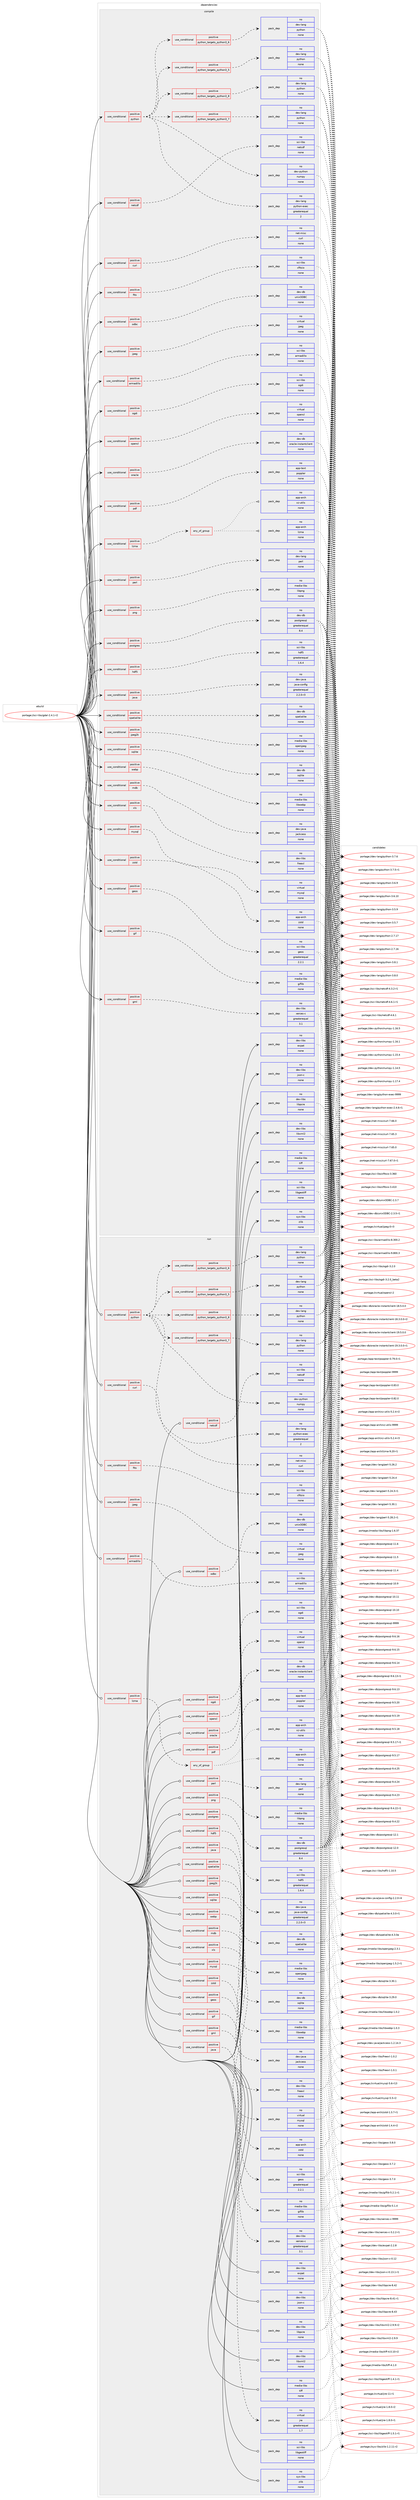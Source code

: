 digraph prolog {

# *************
# Graph options
# *************

newrank=true;
concentrate=true;
compound=true;
graph [rankdir=LR,fontname=Helvetica,fontsize=10,ranksep=1.5];#, ranksep=2.5, nodesep=0.2];
edge  [arrowhead=vee];
node  [fontname=Helvetica,fontsize=10];

# **********
# The ebuild
# **********

subgraph cluster_leftcol {
color=gray;
rank=same;
label=<<i>ebuild</i>>;
id [label="portage://sci-libs/gdal-2.4.1-r2", color=red, width=4, href="../sci-libs/gdal-2.4.1-r2.svg"];
}

# ****************
# The dependencies
# ****************

subgraph cluster_midcol {
color=gray;
label=<<i>dependencies</i>>;
subgraph cluster_compile {
fillcolor="#eeeeee";
style=filled;
label=<<i>compile</i>>;
subgraph cond152 {
dependency601 [label=<<TABLE BORDER="0" CELLBORDER="1" CELLSPACING="0" CELLPADDING="4"><TR><TD ROWSPAN="3" CELLPADDING="10">use_conditional</TD></TR><TR><TD>positive</TD></TR><TR><TD>armadillo</TD></TR></TABLE>>, shape=none, color=red];
subgraph pack438 {
dependency602 [label=<<TABLE BORDER="0" CELLBORDER="1" CELLSPACING="0" CELLPADDING="4" WIDTH="220"><TR><TD ROWSPAN="6" CELLPADDING="30">pack_dep</TD></TR><TR><TD WIDTH="110">no</TD></TR><TR><TD>sci-libs</TD></TR><TR><TD>armadillo</TD></TR><TR><TD>none</TD></TR><TR><TD></TD></TR></TABLE>>, shape=none, color=blue];
}
dependency601:e -> dependency602:w [weight=20,style="dashed",arrowhead="vee"];
}
id:e -> dependency601:w [weight=20,style="solid",arrowhead="vee"];
subgraph cond153 {
dependency603 [label=<<TABLE BORDER="0" CELLBORDER="1" CELLSPACING="0" CELLPADDING="4"><TR><TD ROWSPAN="3" CELLPADDING="10">use_conditional</TD></TR><TR><TD>positive</TD></TR><TR><TD>curl</TD></TR></TABLE>>, shape=none, color=red];
subgraph pack439 {
dependency604 [label=<<TABLE BORDER="0" CELLBORDER="1" CELLSPACING="0" CELLPADDING="4" WIDTH="220"><TR><TD ROWSPAN="6" CELLPADDING="30">pack_dep</TD></TR><TR><TD WIDTH="110">no</TD></TR><TR><TD>net-misc</TD></TR><TR><TD>curl</TD></TR><TR><TD>none</TD></TR><TR><TD></TD></TR></TABLE>>, shape=none, color=blue];
}
dependency603:e -> dependency604:w [weight=20,style="dashed",arrowhead="vee"];
}
id:e -> dependency603:w [weight=20,style="solid",arrowhead="vee"];
subgraph cond154 {
dependency605 [label=<<TABLE BORDER="0" CELLBORDER="1" CELLSPACING="0" CELLPADDING="4"><TR><TD ROWSPAN="3" CELLPADDING="10">use_conditional</TD></TR><TR><TD>positive</TD></TR><TR><TD>fits</TD></TR></TABLE>>, shape=none, color=red];
subgraph pack440 {
dependency606 [label=<<TABLE BORDER="0" CELLBORDER="1" CELLSPACING="0" CELLPADDING="4" WIDTH="220"><TR><TD ROWSPAN="6" CELLPADDING="30">pack_dep</TD></TR><TR><TD WIDTH="110">no</TD></TR><TR><TD>sci-libs</TD></TR><TR><TD>cfitsio</TD></TR><TR><TD>none</TD></TR><TR><TD></TD></TR></TABLE>>, shape=none, color=blue];
}
dependency605:e -> dependency606:w [weight=20,style="dashed",arrowhead="vee"];
}
id:e -> dependency605:w [weight=20,style="solid",arrowhead="vee"];
subgraph cond155 {
dependency607 [label=<<TABLE BORDER="0" CELLBORDER="1" CELLSPACING="0" CELLPADDING="4"><TR><TD ROWSPAN="3" CELLPADDING="10">use_conditional</TD></TR><TR><TD>positive</TD></TR><TR><TD>geos</TD></TR></TABLE>>, shape=none, color=red];
subgraph pack441 {
dependency608 [label=<<TABLE BORDER="0" CELLBORDER="1" CELLSPACING="0" CELLPADDING="4" WIDTH="220"><TR><TD ROWSPAN="6" CELLPADDING="30">pack_dep</TD></TR><TR><TD WIDTH="110">no</TD></TR><TR><TD>sci-libs</TD></TR><TR><TD>geos</TD></TR><TR><TD>greaterequal</TD></TR><TR><TD>2.2.1</TD></TR></TABLE>>, shape=none, color=blue];
}
dependency607:e -> dependency608:w [weight=20,style="dashed",arrowhead="vee"];
}
id:e -> dependency607:w [weight=20,style="solid",arrowhead="vee"];
subgraph cond156 {
dependency609 [label=<<TABLE BORDER="0" CELLBORDER="1" CELLSPACING="0" CELLPADDING="4"><TR><TD ROWSPAN="3" CELLPADDING="10">use_conditional</TD></TR><TR><TD>positive</TD></TR><TR><TD>gif</TD></TR></TABLE>>, shape=none, color=red];
subgraph pack442 {
dependency610 [label=<<TABLE BORDER="0" CELLBORDER="1" CELLSPACING="0" CELLPADDING="4" WIDTH="220"><TR><TD ROWSPAN="6" CELLPADDING="30">pack_dep</TD></TR><TR><TD WIDTH="110">no</TD></TR><TR><TD>media-libs</TD></TR><TR><TD>giflib</TD></TR><TR><TD>none</TD></TR><TR><TD></TD></TR></TABLE>>, shape=none, color=blue];
}
dependency609:e -> dependency610:w [weight=20,style="dashed",arrowhead="vee"];
}
id:e -> dependency609:w [weight=20,style="solid",arrowhead="vee"];
subgraph cond157 {
dependency611 [label=<<TABLE BORDER="0" CELLBORDER="1" CELLSPACING="0" CELLPADDING="4"><TR><TD ROWSPAN="3" CELLPADDING="10">use_conditional</TD></TR><TR><TD>positive</TD></TR><TR><TD>gml</TD></TR></TABLE>>, shape=none, color=red];
subgraph pack443 {
dependency612 [label=<<TABLE BORDER="0" CELLBORDER="1" CELLSPACING="0" CELLPADDING="4" WIDTH="220"><TR><TD ROWSPAN="6" CELLPADDING="30">pack_dep</TD></TR><TR><TD WIDTH="110">no</TD></TR><TR><TD>dev-libs</TD></TR><TR><TD>xerces-c</TD></TR><TR><TD>greaterequal</TD></TR><TR><TD>3.1</TD></TR></TABLE>>, shape=none, color=blue];
}
dependency611:e -> dependency612:w [weight=20,style="dashed",arrowhead="vee"];
}
id:e -> dependency611:w [weight=20,style="solid",arrowhead="vee"];
subgraph cond158 {
dependency613 [label=<<TABLE BORDER="0" CELLBORDER="1" CELLSPACING="0" CELLPADDING="4"><TR><TD ROWSPAN="3" CELLPADDING="10">use_conditional</TD></TR><TR><TD>positive</TD></TR><TR><TD>hdf5</TD></TR></TABLE>>, shape=none, color=red];
subgraph pack444 {
dependency614 [label=<<TABLE BORDER="0" CELLBORDER="1" CELLSPACING="0" CELLPADDING="4" WIDTH="220"><TR><TD ROWSPAN="6" CELLPADDING="30">pack_dep</TD></TR><TR><TD WIDTH="110">no</TD></TR><TR><TD>sci-libs</TD></TR><TR><TD>hdf5</TD></TR><TR><TD>greaterequal</TD></TR><TR><TD>1.6.4</TD></TR></TABLE>>, shape=none, color=blue];
}
dependency613:e -> dependency614:w [weight=20,style="dashed",arrowhead="vee"];
}
id:e -> dependency613:w [weight=20,style="solid",arrowhead="vee"];
subgraph cond159 {
dependency615 [label=<<TABLE BORDER="0" CELLBORDER="1" CELLSPACING="0" CELLPADDING="4"><TR><TD ROWSPAN="3" CELLPADDING="10">use_conditional</TD></TR><TR><TD>positive</TD></TR><TR><TD>java</TD></TR></TABLE>>, shape=none, color=red];
subgraph pack445 {
dependency616 [label=<<TABLE BORDER="0" CELLBORDER="1" CELLSPACING="0" CELLPADDING="4" WIDTH="220"><TR><TD ROWSPAN="6" CELLPADDING="30">pack_dep</TD></TR><TR><TD WIDTH="110">no</TD></TR><TR><TD>dev-java</TD></TR><TR><TD>java-config</TD></TR><TR><TD>greaterequal</TD></TR><TR><TD>2.2.0-r3</TD></TR></TABLE>>, shape=none, color=blue];
}
dependency615:e -> dependency616:w [weight=20,style="dashed",arrowhead="vee"];
}
id:e -> dependency615:w [weight=20,style="solid",arrowhead="vee"];
subgraph cond160 {
dependency617 [label=<<TABLE BORDER="0" CELLBORDER="1" CELLSPACING="0" CELLPADDING="4"><TR><TD ROWSPAN="3" CELLPADDING="10">use_conditional</TD></TR><TR><TD>positive</TD></TR><TR><TD>jpeg</TD></TR></TABLE>>, shape=none, color=red];
subgraph pack446 {
dependency618 [label=<<TABLE BORDER="0" CELLBORDER="1" CELLSPACING="0" CELLPADDING="4" WIDTH="220"><TR><TD ROWSPAN="6" CELLPADDING="30">pack_dep</TD></TR><TR><TD WIDTH="110">no</TD></TR><TR><TD>virtual</TD></TR><TR><TD>jpeg</TD></TR><TR><TD>none</TD></TR><TR><TD></TD></TR></TABLE>>, shape=none, color=blue];
}
dependency617:e -> dependency618:w [weight=20,style="dashed",arrowhead="vee"];
}
id:e -> dependency617:w [weight=20,style="solid",arrowhead="vee"];
subgraph cond161 {
dependency619 [label=<<TABLE BORDER="0" CELLBORDER="1" CELLSPACING="0" CELLPADDING="4"><TR><TD ROWSPAN="3" CELLPADDING="10">use_conditional</TD></TR><TR><TD>positive</TD></TR><TR><TD>jpeg2k</TD></TR></TABLE>>, shape=none, color=red];
subgraph pack447 {
dependency620 [label=<<TABLE BORDER="0" CELLBORDER="1" CELLSPACING="0" CELLPADDING="4" WIDTH="220"><TR><TD ROWSPAN="6" CELLPADDING="30">pack_dep</TD></TR><TR><TD WIDTH="110">no</TD></TR><TR><TD>media-libs</TD></TR><TR><TD>openjpeg</TD></TR><TR><TD>none</TD></TR><TR><TD></TD></TR></TABLE>>, shape=none, color=blue];
}
dependency619:e -> dependency620:w [weight=20,style="dashed",arrowhead="vee"];
}
id:e -> dependency619:w [weight=20,style="solid",arrowhead="vee"];
subgraph cond162 {
dependency621 [label=<<TABLE BORDER="0" CELLBORDER="1" CELLSPACING="0" CELLPADDING="4"><TR><TD ROWSPAN="3" CELLPADDING="10">use_conditional</TD></TR><TR><TD>positive</TD></TR><TR><TD>lzma</TD></TR></TABLE>>, shape=none, color=red];
subgraph any13 {
dependency622 [label=<<TABLE BORDER="0" CELLBORDER="1" CELLSPACING="0" CELLPADDING="4"><TR><TD CELLPADDING="10">any_of_group</TD></TR></TABLE>>, shape=none, color=red];subgraph pack448 {
dependency623 [label=<<TABLE BORDER="0" CELLBORDER="1" CELLSPACING="0" CELLPADDING="4" WIDTH="220"><TR><TD ROWSPAN="6" CELLPADDING="30">pack_dep</TD></TR><TR><TD WIDTH="110">no</TD></TR><TR><TD>app-arch</TD></TR><TR><TD>xz-utils</TD></TR><TR><TD>none</TD></TR><TR><TD></TD></TR></TABLE>>, shape=none, color=blue];
}
dependency622:e -> dependency623:w [weight=20,style="dotted",arrowhead="oinv"];
subgraph pack449 {
dependency624 [label=<<TABLE BORDER="0" CELLBORDER="1" CELLSPACING="0" CELLPADDING="4" WIDTH="220"><TR><TD ROWSPAN="6" CELLPADDING="30">pack_dep</TD></TR><TR><TD WIDTH="110">no</TD></TR><TR><TD>app-arch</TD></TR><TR><TD>lzma</TD></TR><TR><TD>none</TD></TR><TR><TD></TD></TR></TABLE>>, shape=none, color=blue];
}
dependency622:e -> dependency624:w [weight=20,style="dotted",arrowhead="oinv"];
}
dependency621:e -> dependency622:w [weight=20,style="dashed",arrowhead="vee"];
}
id:e -> dependency621:w [weight=20,style="solid",arrowhead="vee"];
subgraph cond163 {
dependency625 [label=<<TABLE BORDER="0" CELLBORDER="1" CELLSPACING="0" CELLPADDING="4"><TR><TD ROWSPAN="3" CELLPADDING="10">use_conditional</TD></TR><TR><TD>positive</TD></TR><TR><TD>mdb</TD></TR></TABLE>>, shape=none, color=red];
subgraph pack450 {
dependency626 [label=<<TABLE BORDER="0" CELLBORDER="1" CELLSPACING="0" CELLPADDING="4" WIDTH="220"><TR><TD ROWSPAN="6" CELLPADDING="30">pack_dep</TD></TR><TR><TD WIDTH="110">no</TD></TR><TR><TD>dev-java</TD></TR><TR><TD>jackcess</TD></TR><TR><TD>none</TD></TR><TR><TD></TD></TR></TABLE>>, shape=none, color=blue];
}
dependency625:e -> dependency626:w [weight=20,style="dashed",arrowhead="vee"];
}
id:e -> dependency625:w [weight=20,style="solid",arrowhead="vee"];
subgraph cond164 {
dependency627 [label=<<TABLE BORDER="0" CELLBORDER="1" CELLSPACING="0" CELLPADDING="4"><TR><TD ROWSPAN="3" CELLPADDING="10">use_conditional</TD></TR><TR><TD>positive</TD></TR><TR><TD>mysql</TD></TR></TABLE>>, shape=none, color=red];
subgraph pack451 {
dependency628 [label=<<TABLE BORDER="0" CELLBORDER="1" CELLSPACING="0" CELLPADDING="4" WIDTH="220"><TR><TD ROWSPAN="6" CELLPADDING="30">pack_dep</TD></TR><TR><TD WIDTH="110">no</TD></TR><TR><TD>virtual</TD></TR><TR><TD>mysql</TD></TR><TR><TD>none</TD></TR><TR><TD></TD></TR></TABLE>>, shape=none, color=blue];
}
dependency627:e -> dependency628:w [weight=20,style="dashed",arrowhead="vee"];
}
id:e -> dependency627:w [weight=20,style="solid",arrowhead="vee"];
subgraph cond165 {
dependency629 [label=<<TABLE BORDER="0" CELLBORDER="1" CELLSPACING="0" CELLPADDING="4"><TR><TD ROWSPAN="3" CELLPADDING="10">use_conditional</TD></TR><TR><TD>positive</TD></TR><TR><TD>netcdf</TD></TR></TABLE>>, shape=none, color=red];
subgraph pack452 {
dependency630 [label=<<TABLE BORDER="0" CELLBORDER="1" CELLSPACING="0" CELLPADDING="4" WIDTH="220"><TR><TD ROWSPAN="6" CELLPADDING="30">pack_dep</TD></TR><TR><TD WIDTH="110">no</TD></TR><TR><TD>sci-libs</TD></TR><TR><TD>netcdf</TD></TR><TR><TD>none</TD></TR><TR><TD></TD></TR></TABLE>>, shape=none, color=blue];
}
dependency629:e -> dependency630:w [weight=20,style="dashed",arrowhead="vee"];
}
id:e -> dependency629:w [weight=20,style="solid",arrowhead="vee"];
subgraph cond166 {
dependency631 [label=<<TABLE BORDER="0" CELLBORDER="1" CELLSPACING="0" CELLPADDING="4"><TR><TD ROWSPAN="3" CELLPADDING="10">use_conditional</TD></TR><TR><TD>positive</TD></TR><TR><TD>odbc</TD></TR></TABLE>>, shape=none, color=red];
subgraph pack453 {
dependency632 [label=<<TABLE BORDER="0" CELLBORDER="1" CELLSPACING="0" CELLPADDING="4" WIDTH="220"><TR><TD ROWSPAN="6" CELLPADDING="30">pack_dep</TD></TR><TR><TD WIDTH="110">no</TD></TR><TR><TD>dev-db</TD></TR><TR><TD>unixODBC</TD></TR><TR><TD>none</TD></TR><TR><TD></TD></TR></TABLE>>, shape=none, color=blue];
}
dependency631:e -> dependency632:w [weight=20,style="dashed",arrowhead="vee"];
}
id:e -> dependency631:w [weight=20,style="solid",arrowhead="vee"];
subgraph cond167 {
dependency633 [label=<<TABLE BORDER="0" CELLBORDER="1" CELLSPACING="0" CELLPADDING="4"><TR><TD ROWSPAN="3" CELLPADDING="10">use_conditional</TD></TR><TR><TD>positive</TD></TR><TR><TD>ogdi</TD></TR></TABLE>>, shape=none, color=red];
subgraph pack454 {
dependency634 [label=<<TABLE BORDER="0" CELLBORDER="1" CELLSPACING="0" CELLPADDING="4" WIDTH="220"><TR><TD ROWSPAN="6" CELLPADDING="30">pack_dep</TD></TR><TR><TD WIDTH="110">no</TD></TR><TR><TD>sci-libs</TD></TR><TR><TD>ogdi</TD></TR><TR><TD>none</TD></TR><TR><TD></TD></TR></TABLE>>, shape=none, color=blue];
}
dependency633:e -> dependency634:w [weight=20,style="dashed",arrowhead="vee"];
}
id:e -> dependency633:w [weight=20,style="solid",arrowhead="vee"];
subgraph cond168 {
dependency635 [label=<<TABLE BORDER="0" CELLBORDER="1" CELLSPACING="0" CELLPADDING="4"><TR><TD ROWSPAN="3" CELLPADDING="10">use_conditional</TD></TR><TR><TD>positive</TD></TR><TR><TD>opencl</TD></TR></TABLE>>, shape=none, color=red];
subgraph pack455 {
dependency636 [label=<<TABLE BORDER="0" CELLBORDER="1" CELLSPACING="0" CELLPADDING="4" WIDTH="220"><TR><TD ROWSPAN="6" CELLPADDING="30">pack_dep</TD></TR><TR><TD WIDTH="110">no</TD></TR><TR><TD>virtual</TD></TR><TR><TD>opencl</TD></TR><TR><TD>none</TD></TR><TR><TD></TD></TR></TABLE>>, shape=none, color=blue];
}
dependency635:e -> dependency636:w [weight=20,style="dashed",arrowhead="vee"];
}
id:e -> dependency635:w [weight=20,style="solid",arrowhead="vee"];
subgraph cond169 {
dependency637 [label=<<TABLE BORDER="0" CELLBORDER="1" CELLSPACING="0" CELLPADDING="4"><TR><TD ROWSPAN="3" CELLPADDING="10">use_conditional</TD></TR><TR><TD>positive</TD></TR><TR><TD>oracle</TD></TR></TABLE>>, shape=none, color=red];
subgraph pack456 {
dependency638 [label=<<TABLE BORDER="0" CELLBORDER="1" CELLSPACING="0" CELLPADDING="4" WIDTH="220"><TR><TD ROWSPAN="6" CELLPADDING="30">pack_dep</TD></TR><TR><TD WIDTH="110">no</TD></TR><TR><TD>dev-db</TD></TR><TR><TD>oracle-instantclient</TD></TR><TR><TD>none</TD></TR><TR><TD></TD></TR></TABLE>>, shape=none, color=blue];
}
dependency637:e -> dependency638:w [weight=20,style="dashed",arrowhead="vee"];
}
id:e -> dependency637:w [weight=20,style="solid",arrowhead="vee"];
subgraph cond170 {
dependency639 [label=<<TABLE BORDER="0" CELLBORDER="1" CELLSPACING="0" CELLPADDING="4"><TR><TD ROWSPAN="3" CELLPADDING="10">use_conditional</TD></TR><TR><TD>positive</TD></TR><TR><TD>pdf</TD></TR></TABLE>>, shape=none, color=red];
subgraph pack457 {
dependency640 [label=<<TABLE BORDER="0" CELLBORDER="1" CELLSPACING="0" CELLPADDING="4" WIDTH="220"><TR><TD ROWSPAN="6" CELLPADDING="30">pack_dep</TD></TR><TR><TD WIDTH="110">no</TD></TR><TR><TD>app-text</TD></TR><TR><TD>poppler</TD></TR><TR><TD>none</TD></TR><TR><TD></TD></TR></TABLE>>, shape=none, color=blue];
}
dependency639:e -> dependency640:w [weight=20,style="dashed",arrowhead="vee"];
}
id:e -> dependency639:w [weight=20,style="solid",arrowhead="vee"];
subgraph cond171 {
dependency641 [label=<<TABLE BORDER="0" CELLBORDER="1" CELLSPACING="0" CELLPADDING="4"><TR><TD ROWSPAN="3" CELLPADDING="10">use_conditional</TD></TR><TR><TD>positive</TD></TR><TR><TD>perl</TD></TR></TABLE>>, shape=none, color=red];
subgraph pack458 {
dependency642 [label=<<TABLE BORDER="0" CELLBORDER="1" CELLSPACING="0" CELLPADDING="4" WIDTH="220"><TR><TD ROWSPAN="6" CELLPADDING="30">pack_dep</TD></TR><TR><TD WIDTH="110">no</TD></TR><TR><TD>dev-lang</TD></TR><TR><TD>perl</TD></TR><TR><TD>none</TD></TR><TR><TD></TD></TR></TABLE>>, shape=none, color=blue];
}
dependency641:e -> dependency642:w [weight=20,style="dashed",arrowhead="vee"];
}
id:e -> dependency641:w [weight=20,style="solid",arrowhead="vee"];
subgraph cond172 {
dependency643 [label=<<TABLE BORDER="0" CELLBORDER="1" CELLSPACING="0" CELLPADDING="4"><TR><TD ROWSPAN="3" CELLPADDING="10">use_conditional</TD></TR><TR><TD>positive</TD></TR><TR><TD>png</TD></TR></TABLE>>, shape=none, color=red];
subgraph pack459 {
dependency644 [label=<<TABLE BORDER="0" CELLBORDER="1" CELLSPACING="0" CELLPADDING="4" WIDTH="220"><TR><TD ROWSPAN="6" CELLPADDING="30">pack_dep</TD></TR><TR><TD WIDTH="110">no</TD></TR><TR><TD>media-libs</TD></TR><TR><TD>libpng</TD></TR><TR><TD>none</TD></TR><TR><TD></TD></TR></TABLE>>, shape=none, color=blue];
}
dependency643:e -> dependency644:w [weight=20,style="dashed",arrowhead="vee"];
}
id:e -> dependency643:w [weight=20,style="solid",arrowhead="vee"];
subgraph cond173 {
dependency645 [label=<<TABLE BORDER="0" CELLBORDER="1" CELLSPACING="0" CELLPADDING="4"><TR><TD ROWSPAN="3" CELLPADDING="10">use_conditional</TD></TR><TR><TD>positive</TD></TR><TR><TD>postgres</TD></TR></TABLE>>, shape=none, color=red];
subgraph pack460 {
dependency646 [label=<<TABLE BORDER="0" CELLBORDER="1" CELLSPACING="0" CELLPADDING="4" WIDTH="220"><TR><TD ROWSPAN="6" CELLPADDING="30">pack_dep</TD></TR><TR><TD WIDTH="110">no</TD></TR><TR><TD>dev-db</TD></TR><TR><TD>postgresql</TD></TR><TR><TD>greaterequal</TD></TR><TR><TD>8.4</TD></TR></TABLE>>, shape=none, color=blue];
}
dependency645:e -> dependency646:w [weight=20,style="dashed",arrowhead="vee"];
}
id:e -> dependency645:w [weight=20,style="solid",arrowhead="vee"];
subgraph cond174 {
dependency647 [label=<<TABLE BORDER="0" CELLBORDER="1" CELLSPACING="0" CELLPADDING="4"><TR><TD ROWSPAN="3" CELLPADDING="10">use_conditional</TD></TR><TR><TD>positive</TD></TR><TR><TD>python</TD></TR></TABLE>>, shape=none, color=red];
subgraph cond175 {
dependency648 [label=<<TABLE BORDER="0" CELLBORDER="1" CELLSPACING="0" CELLPADDING="4"><TR><TD ROWSPAN="3" CELLPADDING="10">use_conditional</TD></TR><TR><TD>positive</TD></TR><TR><TD>python_targets_python3_5</TD></TR></TABLE>>, shape=none, color=red];
subgraph pack461 {
dependency649 [label=<<TABLE BORDER="0" CELLBORDER="1" CELLSPACING="0" CELLPADDING="4" WIDTH="220"><TR><TD ROWSPAN="6" CELLPADDING="30">pack_dep</TD></TR><TR><TD WIDTH="110">no</TD></TR><TR><TD>dev-lang</TD></TR><TR><TD>python</TD></TR><TR><TD>none</TD></TR><TR><TD></TD></TR></TABLE>>, shape=none, color=blue];
}
dependency648:e -> dependency649:w [weight=20,style="dashed",arrowhead="vee"];
}
dependency647:e -> dependency648:w [weight=20,style="dashed",arrowhead="vee"];
subgraph cond176 {
dependency650 [label=<<TABLE BORDER="0" CELLBORDER="1" CELLSPACING="0" CELLPADDING="4"><TR><TD ROWSPAN="3" CELLPADDING="10">use_conditional</TD></TR><TR><TD>positive</TD></TR><TR><TD>python_targets_python3_6</TD></TR></TABLE>>, shape=none, color=red];
subgraph pack462 {
dependency651 [label=<<TABLE BORDER="0" CELLBORDER="1" CELLSPACING="0" CELLPADDING="4" WIDTH="220"><TR><TD ROWSPAN="6" CELLPADDING="30">pack_dep</TD></TR><TR><TD WIDTH="110">no</TD></TR><TR><TD>dev-lang</TD></TR><TR><TD>python</TD></TR><TR><TD>none</TD></TR><TR><TD></TD></TR></TABLE>>, shape=none, color=blue];
}
dependency650:e -> dependency651:w [weight=20,style="dashed",arrowhead="vee"];
}
dependency647:e -> dependency650:w [weight=20,style="dashed",arrowhead="vee"];
subgraph cond177 {
dependency652 [label=<<TABLE BORDER="0" CELLBORDER="1" CELLSPACING="0" CELLPADDING="4"><TR><TD ROWSPAN="3" CELLPADDING="10">use_conditional</TD></TR><TR><TD>positive</TD></TR><TR><TD>python_targets_python3_7</TD></TR></TABLE>>, shape=none, color=red];
subgraph pack463 {
dependency653 [label=<<TABLE BORDER="0" CELLBORDER="1" CELLSPACING="0" CELLPADDING="4" WIDTH="220"><TR><TD ROWSPAN="6" CELLPADDING="30">pack_dep</TD></TR><TR><TD WIDTH="110">no</TD></TR><TR><TD>dev-lang</TD></TR><TR><TD>python</TD></TR><TR><TD>none</TD></TR><TR><TD></TD></TR></TABLE>>, shape=none, color=blue];
}
dependency652:e -> dependency653:w [weight=20,style="dashed",arrowhead="vee"];
}
dependency647:e -> dependency652:w [weight=20,style="dashed",arrowhead="vee"];
subgraph cond178 {
dependency654 [label=<<TABLE BORDER="0" CELLBORDER="1" CELLSPACING="0" CELLPADDING="4"><TR><TD ROWSPAN="3" CELLPADDING="10">use_conditional</TD></TR><TR><TD>positive</TD></TR><TR><TD>python_targets_python3_8</TD></TR></TABLE>>, shape=none, color=red];
subgraph pack464 {
dependency655 [label=<<TABLE BORDER="0" CELLBORDER="1" CELLSPACING="0" CELLPADDING="4" WIDTH="220"><TR><TD ROWSPAN="6" CELLPADDING="30">pack_dep</TD></TR><TR><TD WIDTH="110">no</TD></TR><TR><TD>dev-lang</TD></TR><TR><TD>python</TD></TR><TR><TD>none</TD></TR><TR><TD></TD></TR></TABLE>>, shape=none, color=blue];
}
dependency654:e -> dependency655:w [weight=20,style="dashed",arrowhead="vee"];
}
dependency647:e -> dependency654:w [weight=20,style="dashed",arrowhead="vee"];
subgraph pack465 {
dependency656 [label=<<TABLE BORDER="0" CELLBORDER="1" CELLSPACING="0" CELLPADDING="4" WIDTH="220"><TR><TD ROWSPAN="6" CELLPADDING="30">pack_dep</TD></TR><TR><TD WIDTH="110">no</TD></TR><TR><TD>dev-lang</TD></TR><TR><TD>python-exec</TD></TR><TR><TD>greaterequal</TD></TR><TR><TD>2</TD></TR></TABLE>>, shape=none, color=blue];
}
dependency647:e -> dependency656:w [weight=20,style="dashed",arrowhead="vee"];
subgraph pack466 {
dependency657 [label=<<TABLE BORDER="0" CELLBORDER="1" CELLSPACING="0" CELLPADDING="4" WIDTH="220"><TR><TD ROWSPAN="6" CELLPADDING="30">pack_dep</TD></TR><TR><TD WIDTH="110">no</TD></TR><TR><TD>dev-python</TD></TR><TR><TD>numpy</TD></TR><TR><TD>none</TD></TR><TR><TD></TD></TR></TABLE>>, shape=none, color=blue];
}
dependency647:e -> dependency657:w [weight=20,style="dashed",arrowhead="vee"];
}
id:e -> dependency647:w [weight=20,style="solid",arrowhead="vee"];
subgraph cond179 {
dependency658 [label=<<TABLE BORDER="0" CELLBORDER="1" CELLSPACING="0" CELLPADDING="4"><TR><TD ROWSPAN="3" CELLPADDING="10">use_conditional</TD></TR><TR><TD>positive</TD></TR><TR><TD>spatialite</TD></TR></TABLE>>, shape=none, color=red];
subgraph pack467 {
dependency659 [label=<<TABLE BORDER="0" CELLBORDER="1" CELLSPACING="0" CELLPADDING="4" WIDTH="220"><TR><TD ROWSPAN="6" CELLPADDING="30">pack_dep</TD></TR><TR><TD WIDTH="110">no</TD></TR><TR><TD>dev-db</TD></TR><TR><TD>spatialite</TD></TR><TR><TD>none</TD></TR><TR><TD></TD></TR></TABLE>>, shape=none, color=blue];
}
dependency658:e -> dependency659:w [weight=20,style="dashed",arrowhead="vee"];
}
id:e -> dependency658:w [weight=20,style="solid",arrowhead="vee"];
subgraph cond180 {
dependency660 [label=<<TABLE BORDER="0" CELLBORDER="1" CELLSPACING="0" CELLPADDING="4"><TR><TD ROWSPAN="3" CELLPADDING="10">use_conditional</TD></TR><TR><TD>positive</TD></TR><TR><TD>sqlite</TD></TR></TABLE>>, shape=none, color=red];
subgraph pack468 {
dependency661 [label=<<TABLE BORDER="0" CELLBORDER="1" CELLSPACING="0" CELLPADDING="4" WIDTH="220"><TR><TD ROWSPAN="6" CELLPADDING="30">pack_dep</TD></TR><TR><TD WIDTH="110">no</TD></TR><TR><TD>dev-db</TD></TR><TR><TD>sqlite</TD></TR><TR><TD>none</TD></TR><TR><TD></TD></TR></TABLE>>, shape=none, color=blue];
}
dependency660:e -> dependency661:w [weight=20,style="dashed",arrowhead="vee"];
}
id:e -> dependency660:w [weight=20,style="solid",arrowhead="vee"];
subgraph cond181 {
dependency662 [label=<<TABLE BORDER="0" CELLBORDER="1" CELLSPACING="0" CELLPADDING="4"><TR><TD ROWSPAN="3" CELLPADDING="10">use_conditional</TD></TR><TR><TD>positive</TD></TR><TR><TD>webp</TD></TR></TABLE>>, shape=none, color=red];
subgraph pack469 {
dependency663 [label=<<TABLE BORDER="0" CELLBORDER="1" CELLSPACING="0" CELLPADDING="4" WIDTH="220"><TR><TD ROWSPAN="6" CELLPADDING="30">pack_dep</TD></TR><TR><TD WIDTH="110">no</TD></TR><TR><TD>media-libs</TD></TR><TR><TD>libwebp</TD></TR><TR><TD>none</TD></TR><TR><TD></TD></TR></TABLE>>, shape=none, color=blue];
}
dependency662:e -> dependency663:w [weight=20,style="dashed",arrowhead="vee"];
}
id:e -> dependency662:w [weight=20,style="solid",arrowhead="vee"];
subgraph cond182 {
dependency664 [label=<<TABLE BORDER="0" CELLBORDER="1" CELLSPACING="0" CELLPADDING="4"><TR><TD ROWSPAN="3" CELLPADDING="10">use_conditional</TD></TR><TR><TD>positive</TD></TR><TR><TD>xls</TD></TR></TABLE>>, shape=none, color=red];
subgraph pack470 {
dependency665 [label=<<TABLE BORDER="0" CELLBORDER="1" CELLSPACING="0" CELLPADDING="4" WIDTH="220"><TR><TD ROWSPAN="6" CELLPADDING="30">pack_dep</TD></TR><TR><TD WIDTH="110">no</TD></TR><TR><TD>dev-libs</TD></TR><TR><TD>freexl</TD></TR><TR><TD>none</TD></TR><TR><TD></TD></TR></TABLE>>, shape=none, color=blue];
}
dependency664:e -> dependency665:w [weight=20,style="dashed",arrowhead="vee"];
}
id:e -> dependency664:w [weight=20,style="solid",arrowhead="vee"];
subgraph cond183 {
dependency666 [label=<<TABLE BORDER="0" CELLBORDER="1" CELLSPACING="0" CELLPADDING="4"><TR><TD ROWSPAN="3" CELLPADDING="10">use_conditional</TD></TR><TR><TD>positive</TD></TR><TR><TD>zstd</TD></TR></TABLE>>, shape=none, color=red];
subgraph pack471 {
dependency667 [label=<<TABLE BORDER="0" CELLBORDER="1" CELLSPACING="0" CELLPADDING="4" WIDTH="220"><TR><TD ROWSPAN="6" CELLPADDING="30">pack_dep</TD></TR><TR><TD WIDTH="110">no</TD></TR><TR><TD>app-arch</TD></TR><TR><TD>zstd</TD></TR><TR><TD>none</TD></TR><TR><TD></TD></TR></TABLE>>, shape=none, color=blue];
}
dependency666:e -> dependency667:w [weight=20,style="dashed",arrowhead="vee"];
}
id:e -> dependency666:w [weight=20,style="solid",arrowhead="vee"];
subgraph pack472 {
dependency668 [label=<<TABLE BORDER="0" CELLBORDER="1" CELLSPACING="0" CELLPADDING="4" WIDTH="220"><TR><TD ROWSPAN="6" CELLPADDING="30">pack_dep</TD></TR><TR><TD WIDTH="110">no</TD></TR><TR><TD>dev-libs</TD></TR><TR><TD>expat</TD></TR><TR><TD>none</TD></TR><TR><TD></TD></TR></TABLE>>, shape=none, color=blue];
}
id:e -> dependency668:w [weight=20,style="solid",arrowhead="vee"];
subgraph pack473 {
dependency669 [label=<<TABLE BORDER="0" CELLBORDER="1" CELLSPACING="0" CELLPADDING="4" WIDTH="220"><TR><TD ROWSPAN="6" CELLPADDING="30">pack_dep</TD></TR><TR><TD WIDTH="110">no</TD></TR><TR><TD>dev-libs</TD></TR><TR><TD>json-c</TD></TR><TR><TD>none</TD></TR><TR><TD></TD></TR></TABLE>>, shape=none, color=blue];
}
id:e -> dependency669:w [weight=20,style="solid",arrowhead="vee"];
subgraph pack474 {
dependency670 [label=<<TABLE BORDER="0" CELLBORDER="1" CELLSPACING="0" CELLPADDING="4" WIDTH="220"><TR><TD ROWSPAN="6" CELLPADDING="30">pack_dep</TD></TR><TR><TD WIDTH="110">no</TD></TR><TR><TD>dev-libs</TD></TR><TR><TD>libpcre</TD></TR><TR><TD>none</TD></TR><TR><TD></TD></TR></TABLE>>, shape=none, color=blue];
}
id:e -> dependency670:w [weight=20,style="solid",arrowhead="vee"];
subgraph pack475 {
dependency671 [label=<<TABLE BORDER="0" CELLBORDER="1" CELLSPACING="0" CELLPADDING="4" WIDTH="220"><TR><TD ROWSPAN="6" CELLPADDING="30">pack_dep</TD></TR><TR><TD WIDTH="110">no</TD></TR><TR><TD>dev-libs</TD></TR><TR><TD>libxml2</TD></TR><TR><TD>none</TD></TR><TR><TD></TD></TR></TABLE>>, shape=none, color=blue];
}
id:e -> dependency671:w [weight=20,style="solid",arrowhead="vee"];
subgraph pack476 {
dependency672 [label=<<TABLE BORDER="0" CELLBORDER="1" CELLSPACING="0" CELLPADDING="4" WIDTH="220"><TR><TD ROWSPAN="6" CELLPADDING="30">pack_dep</TD></TR><TR><TD WIDTH="110">no</TD></TR><TR><TD>media-libs</TD></TR><TR><TD>tiff</TD></TR><TR><TD>none</TD></TR><TR><TD></TD></TR></TABLE>>, shape=none, color=blue];
}
id:e -> dependency672:w [weight=20,style="solid",arrowhead="vee"];
subgraph pack477 {
dependency673 [label=<<TABLE BORDER="0" CELLBORDER="1" CELLSPACING="0" CELLPADDING="4" WIDTH="220"><TR><TD ROWSPAN="6" CELLPADDING="30">pack_dep</TD></TR><TR><TD WIDTH="110">no</TD></TR><TR><TD>sci-libs</TD></TR><TR><TD>libgeotiff</TD></TR><TR><TD>none</TD></TR><TR><TD></TD></TR></TABLE>>, shape=none, color=blue];
}
id:e -> dependency673:w [weight=20,style="solid",arrowhead="vee"];
subgraph pack478 {
dependency674 [label=<<TABLE BORDER="0" CELLBORDER="1" CELLSPACING="0" CELLPADDING="4" WIDTH="220"><TR><TD ROWSPAN="6" CELLPADDING="30">pack_dep</TD></TR><TR><TD WIDTH="110">no</TD></TR><TR><TD>sys-libs</TD></TR><TR><TD>zlib</TD></TR><TR><TD>none</TD></TR><TR><TD></TD></TR></TABLE>>, shape=none, color=blue];
}
id:e -> dependency674:w [weight=20,style="solid",arrowhead="vee"];
}
subgraph cluster_compileandrun {
fillcolor="#eeeeee";
style=filled;
label=<<i>compile and run</i>>;
}
subgraph cluster_run {
fillcolor="#eeeeee";
style=filled;
label=<<i>run</i>>;
subgraph cond184 {
dependency675 [label=<<TABLE BORDER="0" CELLBORDER="1" CELLSPACING="0" CELLPADDING="4"><TR><TD ROWSPAN="3" CELLPADDING="10">use_conditional</TD></TR><TR><TD>positive</TD></TR><TR><TD>armadillo</TD></TR></TABLE>>, shape=none, color=red];
subgraph pack479 {
dependency676 [label=<<TABLE BORDER="0" CELLBORDER="1" CELLSPACING="0" CELLPADDING="4" WIDTH="220"><TR><TD ROWSPAN="6" CELLPADDING="30">pack_dep</TD></TR><TR><TD WIDTH="110">no</TD></TR><TR><TD>sci-libs</TD></TR><TR><TD>armadillo</TD></TR><TR><TD>none</TD></TR><TR><TD></TD></TR></TABLE>>, shape=none, color=blue];
}
dependency675:e -> dependency676:w [weight=20,style="dashed",arrowhead="vee"];
}
id:e -> dependency675:w [weight=20,style="solid",arrowhead="odot"];
subgraph cond185 {
dependency677 [label=<<TABLE BORDER="0" CELLBORDER="1" CELLSPACING="0" CELLPADDING="4"><TR><TD ROWSPAN="3" CELLPADDING="10">use_conditional</TD></TR><TR><TD>positive</TD></TR><TR><TD>curl</TD></TR></TABLE>>, shape=none, color=red];
subgraph pack480 {
dependency678 [label=<<TABLE BORDER="0" CELLBORDER="1" CELLSPACING="0" CELLPADDING="4" WIDTH="220"><TR><TD ROWSPAN="6" CELLPADDING="30">pack_dep</TD></TR><TR><TD WIDTH="110">no</TD></TR><TR><TD>net-misc</TD></TR><TR><TD>curl</TD></TR><TR><TD>none</TD></TR><TR><TD></TD></TR></TABLE>>, shape=none, color=blue];
}
dependency677:e -> dependency678:w [weight=20,style="dashed",arrowhead="vee"];
}
id:e -> dependency677:w [weight=20,style="solid",arrowhead="odot"];
subgraph cond186 {
dependency679 [label=<<TABLE BORDER="0" CELLBORDER="1" CELLSPACING="0" CELLPADDING="4"><TR><TD ROWSPAN="3" CELLPADDING="10">use_conditional</TD></TR><TR><TD>positive</TD></TR><TR><TD>fits</TD></TR></TABLE>>, shape=none, color=red];
subgraph pack481 {
dependency680 [label=<<TABLE BORDER="0" CELLBORDER="1" CELLSPACING="0" CELLPADDING="4" WIDTH="220"><TR><TD ROWSPAN="6" CELLPADDING="30">pack_dep</TD></TR><TR><TD WIDTH="110">no</TD></TR><TR><TD>sci-libs</TD></TR><TR><TD>cfitsio</TD></TR><TR><TD>none</TD></TR><TR><TD></TD></TR></TABLE>>, shape=none, color=blue];
}
dependency679:e -> dependency680:w [weight=20,style="dashed",arrowhead="vee"];
}
id:e -> dependency679:w [weight=20,style="solid",arrowhead="odot"];
subgraph cond187 {
dependency681 [label=<<TABLE BORDER="0" CELLBORDER="1" CELLSPACING="0" CELLPADDING="4"><TR><TD ROWSPAN="3" CELLPADDING="10">use_conditional</TD></TR><TR><TD>positive</TD></TR><TR><TD>geos</TD></TR></TABLE>>, shape=none, color=red];
subgraph pack482 {
dependency682 [label=<<TABLE BORDER="0" CELLBORDER="1" CELLSPACING="0" CELLPADDING="4" WIDTH="220"><TR><TD ROWSPAN="6" CELLPADDING="30">pack_dep</TD></TR><TR><TD WIDTH="110">no</TD></TR><TR><TD>sci-libs</TD></TR><TR><TD>geos</TD></TR><TR><TD>greaterequal</TD></TR><TR><TD>2.2.1</TD></TR></TABLE>>, shape=none, color=blue];
}
dependency681:e -> dependency682:w [weight=20,style="dashed",arrowhead="vee"];
}
id:e -> dependency681:w [weight=20,style="solid",arrowhead="odot"];
subgraph cond188 {
dependency683 [label=<<TABLE BORDER="0" CELLBORDER="1" CELLSPACING="0" CELLPADDING="4"><TR><TD ROWSPAN="3" CELLPADDING="10">use_conditional</TD></TR><TR><TD>positive</TD></TR><TR><TD>gif</TD></TR></TABLE>>, shape=none, color=red];
subgraph pack483 {
dependency684 [label=<<TABLE BORDER="0" CELLBORDER="1" CELLSPACING="0" CELLPADDING="4" WIDTH="220"><TR><TD ROWSPAN="6" CELLPADDING="30">pack_dep</TD></TR><TR><TD WIDTH="110">no</TD></TR><TR><TD>media-libs</TD></TR><TR><TD>giflib</TD></TR><TR><TD>none</TD></TR><TR><TD></TD></TR></TABLE>>, shape=none, color=blue];
}
dependency683:e -> dependency684:w [weight=20,style="dashed",arrowhead="vee"];
}
id:e -> dependency683:w [weight=20,style="solid",arrowhead="odot"];
subgraph cond189 {
dependency685 [label=<<TABLE BORDER="0" CELLBORDER="1" CELLSPACING="0" CELLPADDING="4"><TR><TD ROWSPAN="3" CELLPADDING="10">use_conditional</TD></TR><TR><TD>positive</TD></TR><TR><TD>gml</TD></TR></TABLE>>, shape=none, color=red];
subgraph pack484 {
dependency686 [label=<<TABLE BORDER="0" CELLBORDER="1" CELLSPACING="0" CELLPADDING="4" WIDTH="220"><TR><TD ROWSPAN="6" CELLPADDING="30">pack_dep</TD></TR><TR><TD WIDTH="110">no</TD></TR><TR><TD>dev-libs</TD></TR><TR><TD>xerces-c</TD></TR><TR><TD>greaterequal</TD></TR><TR><TD>3.1</TD></TR></TABLE>>, shape=none, color=blue];
}
dependency685:e -> dependency686:w [weight=20,style="dashed",arrowhead="vee"];
}
id:e -> dependency685:w [weight=20,style="solid",arrowhead="odot"];
subgraph cond190 {
dependency687 [label=<<TABLE BORDER="0" CELLBORDER="1" CELLSPACING="0" CELLPADDING="4"><TR><TD ROWSPAN="3" CELLPADDING="10">use_conditional</TD></TR><TR><TD>positive</TD></TR><TR><TD>hdf5</TD></TR></TABLE>>, shape=none, color=red];
subgraph pack485 {
dependency688 [label=<<TABLE BORDER="0" CELLBORDER="1" CELLSPACING="0" CELLPADDING="4" WIDTH="220"><TR><TD ROWSPAN="6" CELLPADDING="30">pack_dep</TD></TR><TR><TD WIDTH="110">no</TD></TR><TR><TD>sci-libs</TD></TR><TR><TD>hdf5</TD></TR><TR><TD>greaterequal</TD></TR><TR><TD>1.6.4</TD></TR></TABLE>>, shape=none, color=blue];
}
dependency687:e -> dependency688:w [weight=20,style="dashed",arrowhead="vee"];
}
id:e -> dependency687:w [weight=20,style="solid",arrowhead="odot"];
subgraph cond191 {
dependency689 [label=<<TABLE BORDER="0" CELLBORDER="1" CELLSPACING="0" CELLPADDING="4"><TR><TD ROWSPAN="3" CELLPADDING="10">use_conditional</TD></TR><TR><TD>positive</TD></TR><TR><TD>java</TD></TR></TABLE>>, shape=none, color=red];
subgraph pack486 {
dependency690 [label=<<TABLE BORDER="0" CELLBORDER="1" CELLSPACING="0" CELLPADDING="4" WIDTH="220"><TR><TD ROWSPAN="6" CELLPADDING="30">pack_dep</TD></TR><TR><TD WIDTH="110">no</TD></TR><TR><TD>dev-java</TD></TR><TR><TD>java-config</TD></TR><TR><TD>greaterequal</TD></TR><TR><TD>2.2.0-r3</TD></TR></TABLE>>, shape=none, color=blue];
}
dependency689:e -> dependency690:w [weight=20,style="dashed",arrowhead="vee"];
}
id:e -> dependency689:w [weight=20,style="solid",arrowhead="odot"];
subgraph cond192 {
dependency691 [label=<<TABLE BORDER="0" CELLBORDER="1" CELLSPACING="0" CELLPADDING="4"><TR><TD ROWSPAN="3" CELLPADDING="10">use_conditional</TD></TR><TR><TD>positive</TD></TR><TR><TD>java</TD></TR></TABLE>>, shape=none, color=red];
subgraph pack487 {
dependency692 [label=<<TABLE BORDER="0" CELLBORDER="1" CELLSPACING="0" CELLPADDING="4" WIDTH="220"><TR><TD ROWSPAN="6" CELLPADDING="30">pack_dep</TD></TR><TR><TD WIDTH="110">no</TD></TR><TR><TD>virtual</TD></TR><TR><TD>jre</TD></TR><TR><TD>greaterequal</TD></TR><TR><TD>1.7</TD></TR></TABLE>>, shape=none, color=blue];
}
dependency691:e -> dependency692:w [weight=20,style="dashed",arrowhead="vee"];
}
id:e -> dependency691:w [weight=20,style="solid",arrowhead="odot"];
subgraph cond193 {
dependency693 [label=<<TABLE BORDER="0" CELLBORDER="1" CELLSPACING="0" CELLPADDING="4"><TR><TD ROWSPAN="3" CELLPADDING="10">use_conditional</TD></TR><TR><TD>positive</TD></TR><TR><TD>jpeg</TD></TR></TABLE>>, shape=none, color=red];
subgraph pack488 {
dependency694 [label=<<TABLE BORDER="0" CELLBORDER="1" CELLSPACING="0" CELLPADDING="4" WIDTH="220"><TR><TD ROWSPAN="6" CELLPADDING="30">pack_dep</TD></TR><TR><TD WIDTH="110">no</TD></TR><TR><TD>virtual</TD></TR><TR><TD>jpeg</TD></TR><TR><TD>none</TD></TR><TR><TD></TD></TR></TABLE>>, shape=none, color=blue];
}
dependency693:e -> dependency694:w [weight=20,style="dashed",arrowhead="vee"];
}
id:e -> dependency693:w [weight=20,style="solid",arrowhead="odot"];
subgraph cond194 {
dependency695 [label=<<TABLE BORDER="0" CELLBORDER="1" CELLSPACING="0" CELLPADDING="4"><TR><TD ROWSPAN="3" CELLPADDING="10">use_conditional</TD></TR><TR><TD>positive</TD></TR><TR><TD>jpeg2k</TD></TR></TABLE>>, shape=none, color=red];
subgraph pack489 {
dependency696 [label=<<TABLE BORDER="0" CELLBORDER="1" CELLSPACING="0" CELLPADDING="4" WIDTH="220"><TR><TD ROWSPAN="6" CELLPADDING="30">pack_dep</TD></TR><TR><TD WIDTH="110">no</TD></TR><TR><TD>media-libs</TD></TR><TR><TD>openjpeg</TD></TR><TR><TD>none</TD></TR><TR><TD></TD></TR></TABLE>>, shape=none, color=blue];
}
dependency695:e -> dependency696:w [weight=20,style="dashed",arrowhead="vee"];
}
id:e -> dependency695:w [weight=20,style="solid",arrowhead="odot"];
subgraph cond195 {
dependency697 [label=<<TABLE BORDER="0" CELLBORDER="1" CELLSPACING="0" CELLPADDING="4"><TR><TD ROWSPAN="3" CELLPADDING="10">use_conditional</TD></TR><TR><TD>positive</TD></TR><TR><TD>lzma</TD></TR></TABLE>>, shape=none, color=red];
subgraph any14 {
dependency698 [label=<<TABLE BORDER="0" CELLBORDER="1" CELLSPACING="0" CELLPADDING="4"><TR><TD CELLPADDING="10">any_of_group</TD></TR></TABLE>>, shape=none, color=red];subgraph pack490 {
dependency699 [label=<<TABLE BORDER="0" CELLBORDER="1" CELLSPACING="0" CELLPADDING="4" WIDTH="220"><TR><TD ROWSPAN="6" CELLPADDING="30">pack_dep</TD></TR><TR><TD WIDTH="110">no</TD></TR><TR><TD>app-arch</TD></TR><TR><TD>xz-utils</TD></TR><TR><TD>none</TD></TR><TR><TD></TD></TR></TABLE>>, shape=none, color=blue];
}
dependency698:e -> dependency699:w [weight=20,style="dotted",arrowhead="oinv"];
subgraph pack491 {
dependency700 [label=<<TABLE BORDER="0" CELLBORDER="1" CELLSPACING="0" CELLPADDING="4" WIDTH="220"><TR><TD ROWSPAN="6" CELLPADDING="30">pack_dep</TD></TR><TR><TD WIDTH="110">no</TD></TR><TR><TD>app-arch</TD></TR><TR><TD>lzma</TD></TR><TR><TD>none</TD></TR><TR><TD></TD></TR></TABLE>>, shape=none, color=blue];
}
dependency698:e -> dependency700:w [weight=20,style="dotted",arrowhead="oinv"];
}
dependency697:e -> dependency698:w [weight=20,style="dashed",arrowhead="vee"];
}
id:e -> dependency697:w [weight=20,style="solid",arrowhead="odot"];
subgraph cond196 {
dependency701 [label=<<TABLE BORDER="0" CELLBORDER="1" CELLSPACING="0" CELLPADDING="4"><TR><TD ROWSPAN="3" CELLPADDING="10">use_conditional</TD></TR><TR><TD>positive</TD></TR><TR><TD>mdb</TD></TR></TABLE>>, shape=none, color=red];
subgraph pack492 {
dependency702 [label=<<TABLE BORDER="0" CELLBORDER="1" CELLSPACING="0" CELLPADDING="4" WIDTH="220"><TR><TD ROWSPAN="6" CELLPADDING="30">pack_dep</TD></TR><TR><TD WIDTH="110">no</TD></TR><TR><TD>dev-java</TD></TR><TR><TD>jackcess</TD></TR><TR><TD>none</TD></TR><TR><TD></TD></TR></TABLE>>, shape=none, color=blue];
}
dependency701:e -> dependency702:w [weight=20,style="dashed",arrowhead="vee"];
}
id:e -> dependency701:w [weight=20,style="solid",arrowhead="odot"];
subgraph cond197 {
dependency703 [label=<<TABLE BORDER="0" CELLBORDER="1" CELLSPACING="0" CELLPADDING="4"><TR><TD ROWSPAN="3" CELLPADDING="10">use_conditional</TD></TR><TR><TD>positive</TD></TR><TR><TD>mysql</TD></TR></TABLE>>, shape=none, color=red];
subgraph pack493 {
dependency704 [label=<<TABLE BORDER="0" CELLBORDER="1" CELLSPACING="0" CELLPADDING="4" WIDTH="220"><TR><TD ROWSPAN="6" CELLPADDING="30">pack_dep</TD></TR><TR><TD WIDTH="110">no</TD></TR><TR><TD>virtual</TD></TR><TR><TD>mysql</TD></TR><TR><TD>none</TD></TR><TR><TD></TD></TR></TABLE>>, shape=none, color=blue];
}
dependency703:e -> dependency704:w [weight=20,style="dashed",arrowhead="vee"];
}
id:e -> dependency703:w [weight=20,style="solid",arrowhead="odot"];
subgraph cond198 {
dependency705 [label=<<TABLE BORDER="0" CELLBORDER="1" CELLSPACING="0" CELLPADDING="4"><TR><TD ROWSPAN="3" CELLPADDING="10">use_conditional</TD></TR><TR><TD>positive</TD></TR><TR><TD>netcdf</TD></TR></TABLE>>, shape=none, color=red];
subgraph pack494 {
dependency706 [label=<<TABLE BORDER="0" CELLBORDER="1" CELLSPACING="0" CELLPADDING="4" WIDTH="220"><TR><TD ROWSPAN="6" CELLPADDING="30">pack_dep</TD></TR><TR><TD WIDTH="110">no</TD></TR><TR><TD>sci-libs</TD></TR><TR><TD>netcdf</TD></TR><TR><TD>none</TD></TR><TR><TD></TD></TR></TABLE>>, shape=none, color=blue];
}
dependency705:e -> dependency706:w [weight=20,style="dashed",arrowhead="vee"];
}
id:e -> dependency705:w [weight=20,style="solid",arrowhead="odot"];
subgraph cond199 {
dependency707 [label=<<TABLE BORDER="0" CELLBORDER="1" CELLSPACING="0" CELLPADDING="4"><TR><TD ROWSPAN="3" CELLPADDING="10">use_conditional</TD></TR><TR><TD>positive</TD></TR><TR><TD>odbc</TD></TR></TABLE>>, shape=none, color=red];
subgraph pack495 {
dependency708 [label=<<TABLE BORDER="0" CELLBORDER="1" CELLSPACING="0" CELLPADDING="4" WIDTH="220"><TR><TD ROWSPAN="6" CELLPADDING="30">pack_dep</TD></TR><TR><TD WIDTH="110">no</TD></TR><TR><TD>dev-db</TD></TR><TR><TD>unixODBC</TD></TR><TR><TD>none</TD></TR><TR><TD></TD></TR></TABLE>>, shape=none, color=blue];
}
dependency707:e -> dependency708:w [weight=20,style="dashed",arrowhead="vee"];
}
id:e -> dependency707:w [weight=20,style="solid",arrowhead="odot"];
subgraph cond200 {
dependency709 [label=<<TABLE BORDER="0" CELLBORDER="1" CELLSPACING="0" CELLPADDING="4"><TR><TD ROWSPAN="3" CELLPADDING="10">use_conditional</TD></TR><TR><TD>positive</TD></TR><TR><TD>ogdi</TD></TR></TABLE>>, shape=none, color=red];
subgraph pack496 {
dependency710 [label=<<TABLE BORDER="0" CELLBORDER="1" CELLSPACING="0" CELLPADDING="4" WIDTH="220"><TR><TD ROWSPAN="6" CELLPADDING="30">pack_dep</TD></TR><TR><TD WIDTH="110">no</TD></TR><TR><TD>sci-libs</TD></TR><TR><TD>ogdi</TD></TR><TR><TD>none</TD></TR><TR><TD></TD></TR></TABLE>>, shape=none, color=blue];
}
dependency709:e -> dependency710:w [weight=20,style="dashed",arrowhead="vee"];
}
id:e -> dependency709:w [weight=20,style="solid",arrowhead="odot"];
subgraph cond201 {
dependency711 [label=<<TABLE BORDER="0" CELLBORDER="1" CELLSPACING="0" CELLPADDING="4"><TR><TD ROWSPAN="3" CELLPADDING="10">use_conditional</TD></TR><TR><TD>positive</TD></TR><TR><TD>opencl</TD></TR></TABLE>>, shape=none, color=red];
subgraph pack497 {
dependency712 [label=<<TABLE BORDER="0" CELLBORDER="1" CELLSPACING="0" CELLPADDING="4" WIDTH="220"><TR><TD ROWSPAN="6" CELLPADDING="30">pack_dep</TD></TR><TR><TD WIDTH="110">no</TD></TR><TR><TD>virtual</TD></TR><TR><TD>opencl</TD></TR><TR><TD>none</TD></TR><TR><TD></TD></TR></TABLE>>, shape=none, color=blue];
}
dependency711:e -> dependency712:w [weight=20,style="dashed",arrowhead="vee"];
}
id:e -> dependency711:w [weight=20,style="solid",arrowhead="odot"];
subgraph cond202 {
dependency713 [label=<<TABLE BORDER="0" CELLBORDER="1" CELLSPACING="0" CELLPADDING="4"><TR><TD ROWSPAN="3" CELLPADDING="10">use_conditional</TD></TR><TR><TD>positive</TD></TR><TR><TD>oracle</TD></TR></TABLE>>, shape=none, color=red];
subgraph pack498 {
dependency714 [label=<<TABLE BORDER="0" CELLBORDER="1" CELLSPACING="0" CELLPADDING="4" WIDTH="220"><TR><TD ROWSPAN="6" CELLPADDING="30">pack_dep</TD></TR><TR><TD WIDTH="110">no</TD></TR><TR><TD>dev-db</TD></TR><TR><TD>oracle-instantclient</TD></TR><TR><TD>none</TD></TR><TR><TD></TD></TR></TABLE>>, shape=none, color=blue];
}
dependency713:e -> dependency714:w [weight=20,style="dashed",arrowhead="vee"];
}
id:e -> dependency713:w [weight=20,style="solid",arrowhead="odot"];
subgraph cond203 {
dependency715 [label=<<TABLE BORDER="0" CELLBORDER="1" CELLSPACING="0" CELLPADDING="4"><TR><TD ROWSPAN="3" CELLPADDING="10">use_conditional</TD></TR><TR><TD>positive</TD></TR><TR><TD>pdf</TD></TR></TABLE>>, shape=none, color=red];
subgraph pack499 {
dependency716 [label=<<TABLE BORDER="0" CELLBORDER="1" CELLSPACING="0" CELLPADDING="4" WIDTH="220"><TR><TD ROWSPAN="6" CELLPADDING="30">pack_dep</TD></TR><TR><TD WIDTH="110">no</TD></TR><TR><TD>app-text</TD></TR><TR><TD>poppler</TD></TR><TR><TD>none</TD></TR><TR><TD></TD></TR></TABLE>>, shape=none, color=blue];
}
dependency715:e -> dependency716:w [weight=20,style="dashed",arrowhead="vee"];
}
id:e -> dependency715:w [weight=20,style="solid",arrowhead="odot"];
subgraph cond204 {
dependency717 [label=<<TABLE BORDER="0" CELLBORDER="1" CELLSPACING="0" CELLPADDING="4"><TR><TD ROWSPAN="3" CELLPADDING="10">use_conditional</TD></TR><TR><TD>positive</TD></TR><TR><TD>perl</TD></TR></TABLE>>, shape=none, color=red];
subgraph pack500 {
dependency718 [label=<<TABLE BORDER="0" CELLBORDER="1" CELLSPACING="0" CELLPADDING="4" WIDTH="220"><TR><TD ROWSPAN="6" CELLPADDING="30">pack_dep</TD></TR><TR><TD WIDTH="110">no</TD></TR><TR><TD>dev-lang</TD></TR><TR><TD>perl</TD></TR><TR><TD>none</TD></TR><TR><TD></TD></TR></TABLE>>, shape=none, color=blue];
}
dependency717:e -> dependency718:w [weight=20,style="dashed",arrowhead="vee"];
}
id:e -> dependency717:w [weight=20,style="solid",arrowhead="odot"];
subgraph cond205 {
dependency719 [label=<<TABLE BORDER="0" CELLBORDER="1" CELLSPACING="0" CELLPADDING="4"><TR><TD ROWSPAN="3" CELLPADDING="10">use_conditional</TD></TR><TR><TD>positive</TD></TR><TR><TD>png</TD></TR></TABLE>>, shape=none, color=red];
subgraph pack501 {
dependency720 [label=<<TABLE BORDER="0" CELLBORDER="1" CELLSPACING="0" CELLPADDING="4" WIDTH="220"><TR><TD ROWSPAN="6" CELLPADDING="30">pack_dep</TD></TR><TR><TD WIDTH="110">no</TD></TR><TR><TD>media-libs</TD></TR><TR><TD>libpng</TD></TR><TR><TD>none</TD></TR><TR><TD></TD></TR></TABLE>>, shape=none, color=blue];
}
dependency719:e -> dependency720:w [weight=20,style="dashed",arrowhead="vee"];
}
id:e -> dependency719:w [weight=20,style="solid",arrowhead="odot"];
subgraph cond206 {
dependency721 [label=<<TABLE BORDER="0" CELLBORDER="1" CELLSPACING="0" CELLPADDING="4"><TR><TD ROWSPAN="3" CELLPADDING="10">use_conditional</TD></TR><TR><TD>positive</TD></TR><TR><TD>postgres</TD></TR></TABLE>>, shape=none, color=red];
subgraph pack502 {
dependency722 [label=<<TABLE BORDER="0" CELLBORDER="1" CELLSPACING="0" CELLPADDING="4" WIDTH="220"><TR><TD ROWSPAN="6" CELLPADDING="30">pack_dep</TD></TR><TR><TD WIDTH="110">no</TD></TR><TR><TD>dev-db</TD></TR><TR><TD>postgresql</TD></TR><TR><TD>greaterequal</TD></TR><TR><TD>8.4</TD></TR></TABLE>>, shape=none, color=blue];
}
dependency721:e -> dependency722:w [weight=20,style="dashed",arrowhead="vee"];
}
id:e -> dependency721:w [weight=20,style="solid",arrowhead="odot"];
subgraph cond207 {
dependency723 [label=<<TABLE BORDER="0" CELLBORDER="1" CELLSPACING="0" CELLPADDING="4"><TR><TD ROWSPAN="3" CELLPADDING="10">use_conditional</TD></TR><TR><TD>positive</TD></TR><TR><TD>python</TD></TR></TABLE>>, shape=none, color=red];
subgraph cond208 {
dependency724 [label=<<TABLE BORDER="0" CELLBORDER="1" CELLSPACING="0" CELLPADDING="4"><TR><TD ROWSPAN="3" CELLPADDING="10">use_conditional</TD></TR><TR><TD>positive</TD></TR><TR><TD>python_targets_python3_5</TD></TR></TABLE>>, shape=none, color=red];
subgraph pack503 {
dependency725 [label=<<TABLE BORDER="0" CELLBORDER="1" CELLSPACING="0" CELLPADDING="4" WIDTH="220"><TR><TD ROWSPAN="6" CELLPADDING="30">pack_dep</TD></TR><TR><TD WIDTH="110">no</TD></TR><TR><TD>dev-lang</TD></TR><TR><TD>python</TD></TR><TR><TD>none</TD></TR><TR><TD></TD></TR></TABLE>>, shape=none, color=blue];
}
dependency724:e -> dependency725:w [weight=20,style="dashed",arrowhead="vee"];
}
dependency723:e -> dependency724:w [weight=20,style="dashed",arrowhead="vee"];
subgraph cond209 {
dependency726 [label=<<TABLE BORDER="0" CELLBORDER="1" CELLSPACING="0" CELLPADDING="4"><TR><TD ROWSPAN="3" CELLPADDING="10">use_conditional</TD></TR><TR><TD>positive</TD></TR><TR><TD>python_targets_python3_6</TD></TR></TABLE>>, shape=none, color=red];
subgraph pack504 {
dependency727 [label=<<TABLE BORDER="0" CELLBORDER="1" CELLSPACING="0" CELLPADDING="4" WIDTH="220"><TR><TD ROWSPAN="6" CELLPADDING="30">pack_dep</TD></TR><TR><TD WIDTH="110">no</TD></TR><TR><TD>dev-lang</TD></TR><TR><TD>python</TD></TR><TR><TD>none</TD></TR><TR><TD></TD></TR></TABLE>>, shape=none, color=blue];
}
dependency726:e -> dependency727:w [weight=20,style="dashed",arrowhead="vee"];
}
dependency723:e -> dependency726:w [weight=20,style="dashed",arrowhead="vee"];
subgraph cond210 {
dependency728 [label=<<TABLE BORDER="0" CELLBORDER="1" CELLSPACING="0" CELLPADDING="4"><TR><TD ROWSPAN="3" CELLPADDING="10">use_conditional</TD></TR><TR><TD>positive</TD></TR><TR><TD>python_targets_python3_7</TD></TR></TABLE>>, shape=none, color=red];
subgraph pack505 {
dependency729 [label=<<TABLE BORDER="0" CELLBORDER="1" CELLSPACING="0" CELLPADDING="4" WIDTH="220"><TR><TD ROWSPAN="6" CELLPADDING="30">pack_dep</TD></TR><TR><TD WIDTH="110">no</TD></TR><TR><TD>dev-lang</TD></TR><TR><TD>python</TD></TR><TR><TD>none</TD></TR><TR><TD></TD></TR></TABLE>>, shape=none, color=blue];
}
dependency728:e -> dependency729:w [weight=20,style="dashed",arrowhead="vee"];
}
dependency723:e -> dependency728:w [weight=20,style="dashed",arrowhead="vee"];
subgraph cond211 {
dependency730 [label=<<TABLE BORDER="0" CELLBORDER="1" CELLSPACING="0" CELLPADDING="4"><TR><TD ROWSPAN="3" CELLPADDING="10">use_conditional</TD></TR><TR><TD>positive</TD></TR><TR><TD>python_targets_python3_8</TD></TR></TABLE>>, shape=none, color=red];
subgraph pack506 {
dependency731 [label=<<TABLE BORDER="0" CELLBORDER="1" CELLSPACING="0" CELLPADDING="4" WIDTH="220"><TR><TD ROWSPAN="6" CELLPADDING="30">pack_dep</TD></TR><TR><TD WIDTH="110">no</TD></TR><TR><TD>dev-lang</TD></TR><TR><TD>python</TD></TR><TR><TD>none</TD></TR><TR><TD></TD></TR></TABLE>>, shape=none, color=blue];
}
dependency730:e -> dependency731:w [weight=20,style="dashed",arrowhead="vee"];
}
dependency723:e -> dependency730:w [weight=20,style="dashed",arrowhead="vee"];
subgraph pack507 {
dependency732 [label=<<TABLE BORDER="0" CELLBORDER="1" CELLSPACING="0" CELLPADDING="4" WIDTH="220"><TR><TD ROWSPAN="6" CELLPADDING="30">pack_dep</TD></TR><TR><TD WIDTH="110">no</TD></TR><TR><TD>dev-lang</TD></TR><TR><TD>python-exec</TD></TR><TR><TD>greaterequal</TD></TR><TR><TD>2</TD></TR></TABLE>>, shape=none, color=blue];
}
dependency723:e -> dependency732:w [weight=20,style="dashed",arrowhead="vee"];
subgraph pack508 {
dependency733 [label=<<TABLE BORDER="0" CELLBORDER="1" CELLSPACING="0" CELLPADDING="4" WIDTH="220"><TR><TD ROWSPAN="6" CELLPADDING="30">pack_dep</TD></TR><TR><TD WIDTH="110">no</TD></TR><TR><TD>dev-python</TD></TR><TR><TD>numpy</TD></TR><TR><TD>none</TD></TR><TR><TD></TD></TR></TABLE>>, shape=none, color=blue];
}
dependency723:e -> dependency733:w [weight=20,style="dashed",arrowhead="vee"];
}
id:e -> dependency723:w [weight=20,style="solid",arrowhead="odot"];
subgraph cond212 {
dependency734 [label=<<TABLE BORDER="0" CELLBORDER="1" CELLSPACING="0" CELLPADDING="4"><TR><TD ROWSPAN="3" CELLPADDING="10">use_conditional</TD></TR><TR><TD>positive</TD></TR><TR><TD>spatialite</TD></TR></TABLE>>, shape=none, color=red];
subgraph pack509 {
dependency735 [label=<<TABLE BORDER="0" CELLBORDER="1" CELLSPACING="0" CELLPADDING="4" WIDTH="220"><TR><TD ROWSPAN="6" CELLPADDING="30">pack_dep</TD></TR><TR><TD WIDTH="110">no</TD></TR><TR><TD>dev-db</TD></TR><TR><TD>spatialite</TD></TR><TR><TD>none</TD></TR><TR><TD></TD></TR></TABLE>>, shape=none, color=blue];
}
dependency734:e -> dependency735:w [weight=20,style="dashed",arrowhead="vee"];
}
id:e -> dependency734:w [weight=20,style="solid",arrowhead="odot"];
subgraph cond213 {
dependency736 [label=<<TABLE BORDER="0" CELLBORDER="1" CELLSPACING="0" CELLPADDING="4"><TR><TD ROWSPAN="3" CELLPADDING="10">use_conditional</TD></TR><TR><TD>positive</TD></TR><TR><TD>sqlite</TD></TR></TABLE>>, shape=none, color=red];
subgraph pack510 {
dependency737 [label=<<TABLE BORDER="0" CELLBORDER="1" CELLSPACING="0" CELLPADDING="4" WIDTH="220"><TR><TD ROWSPAN="6" CELLPADDING="30">pack_dep</TD></TR><TR><TD WIDTH="110">no</TD></TR><TR><TD>dev-db</TD></TR><TR><TD>sqlite</TD></TR><TR><TD>none</TD></TR><TR><TD></TD></TR></TABLE>>, shape=none, color=blue];
}
dependency736:e -> dependency737:w [weight=20,style="dashed",arrowhead="vee"];
}
id:e -> dependency736:w [weight=20,style="solid",arrowhead="odot"];
subgraph cond214 {
dependency738 [label=<<TABLE BORDER="0" CELLBORDER="1" CELLSPACING="0" CELLPADDING="4"><TR><TD ROWSPAN="3" CELLPADDING="10">use_conditional</TD></TR><TR><TD>positive</TD></TR><TR><TD>webp</TD></TR></TABLE>>, shape=none, color=red];
subgraph pack511 {
dependency739 [label=<<TABLE BORDER="0" CELLBORDER="1" CELLSPACING="0" CELLPADDING="4" WIDTH="220"><TR><TD ROWSPAN="6" CELLPADDING="30">pack_dep</TD></TR><TR><TD WIDTH="110">no</TD></TR><TR><TD>media-libs</TD></TR><TR><TD>libwebp</TD></TR><TR><TD>none</TD></TR><TR><TD></TD></TR></TABLE>>, shape=none, color=blue];
}
dependency738:e -> dependency739:w [weight=20,style="dashed",arrowhead="vee"];
}
id:e -> dependency738:w [weight=20,style="solid",arrowhead="odot"];
subgraph cond215 {
dependency740 [label=<<TABLE BORDER="0" CELLBORDER="1" CELLSPACING="0" CELLPADDING="4"><TR><TD ROWSPAN="3" CELLPADDING="10">use_conditional</TD></TR><TR><TD>positive</TD></TR><TR><TD>xls</TD></TR></TABLE>>, shape=none, color=red];
subgraph pack512 {
dependency741 [label=<<TABLE BORDER="0" CELLBORDER="1" CELLSPACING="0" CELLPADDING="4" WIDTH="220"><TR><TD ROWSPAN="6" CELLPADDING="30">pack_dep</TD></TR><TR><TD WIDTH="110">no</TD></TR><TR><TD>dev-libs</TD></TR><TR><TD>freexl</TD></TR><TR><TD>none</TD></TR><TR><TD></TD></TR></TABLE>>, shape=none, color=blue];
}
dependency740:e -> dependency741:w [weight=20,style="dashed",arrowhead="vee"];
}
id:e -> dependency740:w [weight=20,style="solid",arrowhead="odot"];
subgraph cond216 {
dependency742 [label=<<TABLE BORDER="0" CELLBORDER="1" CELLSPACING="0" CELLPADDING="4"><TR><TD ROWSPAN="3" CELLPADDING="10">use_conditional</TD></TR><TR><TD>positive</TD></TR><TR><TD>zstd</TD></TR></TABLE>>, shape=none, color=red];
subgraph pack513 {
dependency743 [label=<<TABLE BORDER="0" CELLBORDER="1" CELLSPACING="0" CELLPADDING="4" WIDTH="220"><TR><TD ROWSPAN="6" CELLPADDING="30">pack_dep</TD></TR><TR><TD WIDTH="110">no</TD></TR><TR><TD>app-arch</TD></TR><TR><TD>zstd</TD></TR><TR><TD>none</TD></TR><TR><TD></TD></TR></TABLE>>, shape=none, color=blue];
}
dependency742:e -> dependency743:w [weight=20,style="dashed",arrowhead="vee"];
}
id:e -> dependency742:w [weight=20,style="solid",arrowhead="odot"];
subgraph pack514 {
dependency744 [label=<<TABLE BORDER="0" CELLBORDER="1" CELLSPACING="0" CELLPADDING="4" WIDTH="220"><TR><TD ROWSPAN="6" CELLPADDING="30">pack_dep</TD></TR><TR><TD WIDTH="110">no</TD></TR><TR><TD>dev-libs</TD></TR><TR><TD>expat</TD></TR><TR><TD>none</TD></TR><TR><TD></TD></TR></TABLE>>, shape=none, color=blue];
}
id:e -> dependency744:w [weight=20,style="solid",arrowhead="odot"];
subgraph pack515 {
dependency745 [label=<<TABLE BORDER="0" CELLBORDER="1" CELLSPACING="0" CELLPADDING="4" WIDTH="220"><TR><TD ROWSPAN="6" CELLPADDING="30">pack_dep</TD></TR><TR><TD WIDTH="110">no</TD></TR><TR><TD>dev-libs</TD></TR><TR><TD>json-c</TD></TR><TR><TD>none</TD></TR><TR><TD></TD></TR></TABLE>>, shape=none, color=blue];
}
id:e -> dependency745:w [weight=20,style="solid",arrowhead="odot"];
subgraph pack516 {
dependency746 [label=<<TABLE BORDER="0" CELLBORDER="1" CELLSPACING="0" CELLPADDING="4" WIDTH="220"><TR><TD ROWSPAN="6" CELLPADDING="30">pack_dep</TD></TR><TR><TD WIDTH="110">no</TD></TR><TR><TD>dev-libs</TD></TR><TR><TD>libpcre</TD></TR><TR><TD>none</TD></TR><TR><TD></TD></TR></TABLE>>, shape=none, color=blue];
}
id:e -> dependency746:w [weight=20,style="solid",arrowhead="odot"];
subgraph pack517 {
dependency747 [label=<<TABLE BORDER="0" CELLBORDER="1" CELLSPACING="0" CELLPADDING="4" WIDTH="220"><TR><TD ROWSPAN="6" CELLPADDING="30">pack_dep</TD></TR><TR><TD WIDTH="110">no</TD></TR><TR><TD>dev-libs</TD></TR><TR><TD>libxml2</TD></TR><TR><TD>none</TD></TR><TR><TD></TD></TR></TABLE>>, shape=none, color=blue];
}
id:e -> dependency747:w [weight=20,style="solid",arrowhead="odot"];
subgraph pack518 {
dependency748 [label=<<TABLE BORDER="0" CELLBORDER="1" CELLSPACING="0" CELLPADDING="4" WIDTH="220"><TR><TD ROWSPAN="6" CELLPADDING="30">pack_dep</TD></TR><TR><TD WIDTH="110">no</TD></TR><TR><TD>media-libs</TD></TR><TR><TD>tiff</TD></TR><TR><TD>none</TD></TR><TR><TD></TD></TR></TABLE>>, shape=none, color=blue];
}
id:e -> dependency748:w [weight=20,style="solid",arrowhead="odot"];
subgraph pack519 {
dependency749 [label=<<TABLE BORDER="0" CELLBORDER="1" CELLSPACING="0" CELLPADDING="4" WIDTH="220"><TR><TD ROWSPAN="6" CELLPADDING="30">pack_dep</TD></TR><TR><TD WIDTH="110">no</TD></TR><TR><TD>sci-libs</TD></TR><TR><TD>libgeotiff</TD></TR><TR><TD>none</TD></TR><TR><TD></TD></TR></TABLE>>, shape=none, color=blue];
}
id:e -> dependency749:w [weight=20,style="solid",arrowhead="odot"];
subgraph pack520 {
dependency750 [label=<<TABLE BORDER="0" CELLBORDER="1" CELLSPACING="0" CELLPADDING="4" WIDTH="220"><TR><TD ROWSPAN="6" CELLPADDING="30">pack_dep</TD></TR><TR><TD WIDTH="110">no</TD></TR><TR><TD>sys-libs</TD></TR><TR><TD>zlib</TD></TR><TR><TD>none</TD></TR><TR><TD></TD></TR></TABLE>>, shape=none, color=blue];
}
id:e -> dependency750:w [weight=20,style="solid",arrowhead="odot"];
}
}

# **************
# The candidates
# **************

subgraph cluster_choices {
rank=same;
color=gray;
label=<<i>candidates</i>>;

subgraph choice438 {
color=black;
nodesep=1;
choiceportage1159910545108105981154797114109971001051081081114557465648484651 [label="portage://sci-libs/armadillo-9.800.3", color=red, width=4,href="../sci-libs/armadillo-9.800.3.svg"];
choiceportage1159910545108105981154797114109971001051081081114556465148484650 [label="portage://sci-libs/armadillo-8.300.2", color=red, width=4,href="../sci-libs/armadillo-8.300.2.svg"];
dependency602:e -> choiceportage1159910545108105981154797114109971001051081081114557465648484651:w [style=dotted,weight="100"];
dependency602:e -> choiceportage1159910545108105981154797114109971001051081081114556465148484650:w [style=dotted,weight="100"];
}
subgraph choice439 {
color=black;
nodesep=1;
choiceportage11010111645109105115994799117114108455546545546484511449 [label="portage://net-misc/curl-7.67.0-r1", color=red, width=4,href="../net-misc/curl-7.67.0-r1.svg"];
choiceportage1101011164510910511599479911711410845554654544648 [label="portage://net-misc/curl-7.66.0", color=red, width=4,href="../net-misc/curl-7.66.0.svg"];
choiceportage1101011164510910511599479911711410845554654534651 [label="portage://net-misc/curl-7.65.3", color=red, width=4,href="../net-misc/curl-7.65.3.svg"];
choiceportage1101011164510910511599479911711410845554654534648 [label="portage://net-misc/curl-7.65.0", color=red, width=4,href="../net-misc/curl-7.65.0.svg"];
dependency604:e -> choiceportage11010111645109105115994799117114108455546545546484511449:w [style=dotted,weight="100"];
dependency604:e -> choiceportage1101011164510910511599479911711410845554654544648:w [style=dotted,weight="100"];
dependency604:e -> choiceportage1101011164510910511599479911711410845554654534651:w [style=dotted,weight="100"];
dependency604:e -> choiceportage1101011164510910511599479911711410845554654534648:w [style=dotted,weight="100"];
}
subgraph choice440 {
color=black;
nodesep=1;
choiceportage1159910545108105981154799102105116115105111455146524948 [label="portage://sci-libs/cfitsio-3.410", color=red, width=4,href="../sci-libs/cfitsio-3.410.svg"];
choiceportage1159910545108105981154799102105116115105111455146515448 [label="portage://sci-libs/cfitsio-3.360", color=red, width=4,href="../sci-libs/cfitsio-3.360.svg"];
dependency606:e -> choiceportage1159910545108105981154799102105116115105111455146524948:w [style=dotted,weight="100"];
dependency606:e -> choiceportage1159910545108105981154799102105116115105111455146515448:w [style=dotted,weight="100"];
}
subgraph choice441 {
color=black;
nodesep=1;
choiceportage11599105451081059811547103101111115455146564648 [label="portage://sci-libs/geos-3.8.0", color=red, width=4,href="../sci-libs/geos-3.8.0.svg"];
choiceportage11599105451081059811547103101111115455146554650 [label="portage://sci-libs/geos-3.7.2", color=red, width=4,href="../sci-libs/geos-3.7.2.svg"];
choiceportage11599105451081059811547103101111115455146554648 [label="portage://sci-libs/geos-3.7.0", color=red, width=4,href="../sci-libs/geos-3.7.0.svg"];
dependency608:e -> choiceportage11599105451081059811547103101111115455146564648:w [style=dotted,weight="100"];
dependency608:e -> choiceportage11599105451081059811547103101111115455146554650:w [style=dotted,weight="100"];
dependency608:e -> choiceportage11599105451081059811547103101111115455146554648:w [style=dotted,weight="100"];
}
subgraph choice442 {
color=black;
nodesep=1;
choiceportage10910110010597451081059811547103105102108105984553465046494511449 [label="portage://media-libs/giflib-5.2.1-r1", color=red, width=4,href="../media-libs/giflib-5.2.1-r1.svg"];
choiceportage1091011001059745108105981154710310510210810598455346494652 [label="portage://media-libs/giflib-5.1.4", color=red, width=4,href="../media-libs/giflib-5.1.4.svg"];
dependency610:e -> choiceportage10910110010597451081059811547103105102108105984553465046494511449:w [style=dotted,weight="100"];
dependency610:e -> choiceportage1091011001059745108105981154710310510210810598455346494652:w [style=dotted,weight="100"];
}
subgraph choice443 {
color=black;
nodesep=1;
choiceportage1001011184510810598115471201011149910111545994557575757 [label="portage://dev-libs/xerces-c-9999", color=red, width=4,href="../dev-libs/xerces-c-9999.svg"];
choiceportage1001011184510810598115471201011149910111545994551465046504511449 [label="portage://dev-libs/xerces-c-3.2.2-r1", color=red, width=4,href="../dev-libs/xerces-c-3.2.2-r1.svg"];
dependency612:e -> choiceportage1001011184510810598115471201011149910111545994557575757:w [style=dotted,weight="100"];
dependency612:e -> choiceportage1001011184510810598115471201011149910111545994551465046504511449:w [style=dotted,weight="100"];
}
subgraph choice444 {
color=black;
nodesep=1;
choiceportage115991054510810598115471041001025345494649484653 [label="portage://sci-libs/hdf5-1.10.5", color=red, width=4,href="../sci-libs/hdf5-1.10.5.svg"];
dependency614:e -> choiceportage115991054510810598115471041001025345494649484653:w [style=dotted,weight="100"];
}
subgraph choice445 {
color=black;
nodesep=1;
choiceportage10010111845106971189747106971189745991111101021051034550465046484511452 [label="portage://dev-java/java-config-2.2.0-r4", color=red, width=4,href="../dev-java/java-config-2.2.0-r4.svg"];
dependency616:e -> choiceportage10010111845106971189747106971189745991111101021051034550465046484511452:w [style=dotted,weight="100"];
}
subgraph choice446 {
color=black;
nodesep=1;
choiceportage118105114116117971084710611210110345484511451 [label="portage://virtual/jpeg-0-r3", color=red, width=4,href="../virtual/jpeg-0-r3.svg"];
dependency618:e -> choiceportage118105114116117971084710611210110345484511451:w [style=dotted,weight="100"];
}
subgraph choice447 {
color=black;
nodesep=1;
choiceportage10910110010597451081059811547111112101110106112101103455046514649 [label="portage://media-libs/openjpeg-2.3.1", color=red, width=4,href="../media-libs/openjpeg-2.3.1.svg"];
choiceportage109101100105974510810598115471111121011101061121011034549465346504511449 [label="portage://media-libs/openjpeg-1.5.2-r1", color=red, width=4,href="../media-libs/openjpeg-1.5.2-r1.svg"];
dependency620:e -> choiceportage10910110010597451081059811547111112101110106112101103455046514649:w [style=dotted,weight="100"];
dependency620:e -> choiceportage109101100105974510810598115471111121011101061121011034549465346504511449:w [style=dotted,weight="100"];
}
subgraph choice448 {
color=black;
nodesep=1;
choiceportage9711211245971149910447120122451171161051081154557575757 [label="portage://app-arch/xz-utils-9999", color=red, width=4,href="../app-arch/xz-utils-9999.svg"];
choiceportage9711211245971149910447120122451171161051081154553465046524511451 [label="portage://app-arch/xz-utils-5.2.4-r3", color=red, width=4,href="../app-arch/xz-utils-5.2.4-r3.svg"];
choiceportage9711211245971149910447120122451171161051081154553465046524511450 [label="portage://app-arch/xz-utils-5.2.4-r2", color=red, width=4,href="../app-arch/xz-utils-5.2.4-r2.svg"];
dependency623:e -> choiceportage9711211245971149910447120122451171161051081154557575757:w [style=dotted,weight="100"];
dependency623:e -> choiceportage9711211245971149910447120122451171161051081154553465046524511451:w [style=dotted,weight="100"];
dependency623:e -> choiceportage9711211245971149910447120122451171161051081154553465046524511450:w [style=dotted,weight="100"];
}
subgraph choice449 {
color=black;
nodesep=1;
choiceportage97112112459711499104471081221099745574650484511449 [label="portage://app-arch/lzma-9.20-r1", color=red, width=4,href="../app-arch/lzma-9.20-r1.svg"];
dependency624:e -> choiceportage97112112459711499104471081221099745574650484511449:w [style=dotted,weight="100"];
}
subgraph choice450 {
color=black;
nodesep=1;
choiceportage10010111845106971189747106979910799101115115454946504649524651 [label="portage://dev-java/jackcess-1.2.14.3", color=red, width=4,href="../dev-java/jackcess-1.2.14.3.svg"];
dependency626:e -> choiceportage10010111845106971189747106979910799101115115454946504649524651:w [style=dotted,weight="100"];
}
subgraph choice451 {
color=black;
nodesep=1;
choiceportage118105114116117971084710912111511310845534654451144951 [label="portage://virtual/mysql-5.6-r13", color=red, width=4,href="../virtual/mysql-5.6-r13.svg"];
choiceportage1181051141161179710847109121115113108455346534511450 [label="portage://virtual/mysql-5.5-r2", color=red, width=4,href="../virtual/mysql-5.5-r2.svg"];
dependency628:e -> choiceportage118105114116117971084710912111511310845534654451144951:w [style=dotted,weight="100"];
dependency628:e -> choiceportage1181051141161179710847109121115113108455346534511450:w [style=dotted,weight="100"];
}
subgraph choice452 {
color=black;
nodesep=1;
choiceportage11599105451081059811547110101116991001024552465446494511449 [label="portage://sci-libs/netcdf-4.6.1-r1", color=red, width=4,href="../sci-libs/netcdf-4.6.1-r1.svg"];
choiceportage1159910545108105981154711010111699100102455246544649 [label="portage://sci-libs/netcdf-4.6.1", color=red, width=4,href="../sci-libs/netcdf-4.6.1.svg"];
choiceportage11599105451081059811547110101116991001024552465146504511449 [label="portage://sci-libs/netcdf-4.3.2-r1", color=red, width=4,href="../sci-libs/netcdf-4.3.2-r1.svg"];
dependency630:e -> choiceportage11599105451081059811547110101116991001024552465446494511449:w [style=dotted,weight="100"];
dependency630:e -> choiceportage1159910545108105981154711010111699100102455246544649:w [style=dotted,weight="100"];
dependency630:e -> choiceportage11599105451081059811547110101116991001024552465146504511449:w [style=dotted,weight="100"];
}
subgraph choice453 {
color=black;
nodesep=1;
choiceportage10010111845100984711711010512079686667455046514655 [label="portage://dev-db/unixODBC-2.3.7", color=red, width=4,href="../dev-db/unixODBC-2.3.7.svg"];
choiceportage100101118451009847117110105120796866674550465146534511449 [label="portage://dev-db/unixODBC-2.3.5-r1", color=red, width=4,href="../dev-db/unixODBC-2.3.5-r1.svg"];
dependency632:e -> choiceportage10010111845100984711711010512079686667455046514655:w [style=dotted,weight="100"];
dependency632:e -> choiceportage100101118451009847117110105120796866674550465146534511449:w [style=dotted,weight="100"];
}
subgraph choice454 {
color=black;
nodesep=1;
choiceportage1159910545108105981154711110310010545514650464895981011169750 [label="portage://sci-libs/ogdi-3.2.0_beta2", color=red, width=4,href="../sci-libs/ogdi-3.2.0_beta2.svg"];
choiceportage11599105451081059811547111103100105455146504648 [label="portage://sci-libs/ogdi-3.2.0", color=red, width=4,href="../sci-libs/ogdi-3.2.0.svg"];
dependency634:e -> choiceportage1159910545108105981154711110310010545514650464895981011169750:w [style=dotted,weight="100"];
dependency634:e -> choiceportage11599105451081059811547111103100105455146504648:w [style=dotted,weight="100"];
}
subgraph choice455 {
color=black;
nodesep=1;
choiceportage1181051141161179710847111112101110991084550 [label="portage://virtual/opencl-2", color=red, width=4,href="../virtual/opencl-2.svg"];
dependency636:e -> choiceportage1181051141161179710847111112101110991084550:w [style=dotted,weight="100"];
}
subgraph choice456 {
color=black;
nodesep=1;
choiceportage1001011184510098471111149799108101451051101151169711011699108105101110116454957465346484648 [label="portage://dev-db/oracle-instantclient-19.5.0.0", color=red, width=4,href="../dev-db/oracle-instantclient-19.5.0.0.svg"];
choiceportage10010111845100984711111497991081014510511011511697110116991081051011101164549574651464846484511449 [label="portage://dev-db/oracle-instantclient-19.3.0.0-r1", color=red, width=4,href="../dev-db/oracle-instantclient-19.3.0.0-r1.svg"];
choiceportage1001011184510098471111149799108101451051101151169711011699108105101110116454956465346484648 [label="portage://dev-db/oracle-instantclient-18.5.0.0", color=red, width=4,href="../dev-db/oracle-instantclient-18.5.0.0.svg"];
choiceportage10010111845100984711111497991081014510511011511697110116991081051011101164549564651464846484511450 [label="portage://dev-db/oracle-instantclient-18.3.0.0-r2", color=red, width=4,href="../dev-db/oracle-instantclient-18.3.0.0-r2.svg"];
dependency638:e -> choiceportage1001011184510098471111149799108101451051101151169711011699108105101110116454957465346484648:w [style=dotted,weight="100"];
dependency638:e -> choiceportage10010111845100984711111497991081014510511011511697110116991081051011101164549574651464846484511449:w [style=dotted,weight="100"];
dependency638:e -> choiceportage1001011184510098471111149799108101451051101151169711011699108105101110116454956465346484648:w [style=dotted,weight="100"];
dependency638:e -> choiceportage10010111845100984711111497991081014510511011511697110116991081051011101164549564651464846484511450:w [style=dotted,weight="100"];
}
subgraph choice457 {
color=black;
nodesep=1;
choiceportage9711211245116101120116471121111121121081011144557575757 [label="portage://app-text/poppler-9999", color=red, width=4,href="../app-text/poppler-9999.svg"];
choiceportage97112112451161011201164711211111211210810111445484656514648 [label="portage://app-text/poppler-0.83.0", color=red, width=4,href="../app-text/poppler-0.83.0.svg"];
choiceportage97112112451161011201164711211111211210810111445484656504648 [label="portage://app-text/poppler-0.82.0", color=red, width=4,href="../app-text/poppler-0.82.0.svg"];
choiceportage971121124511610112011647112111112112108101114454846555746484511449 [label="portage://app-text/poppler-0.79.0-r1", color=red, width=4,href="../app-text/poppler-0.79.0-r1.svg"];
dependency640:e -> choiceportage9711211245116101120116471121111121121081011144557575757:w [style=dotted,weight="100"];
dependency640:e -> choiceportage97112112451161011201164711211111211210810111445484656514648:w [style=dotted,weight="100"];
dependency640:e -> choiceportage97112112451161011201164711211111211210810111445484656504648:w [style=dotted,weight="100"];
dependency640:e -> choiceportage971121124511610112011647112111112112108101114454846555746484511449:w [style=dotted,weight="100"];
}
subgraph choice458 {
color=black;
nodesep=1;
choiceportage10010111845108971101034711210111410845534651484649 [label="portage://dev-lang/perl-5.30.1", color=red, width=4,href="../dev-lang/perl-5.30.1.svg"];
choiceportage100101118451089711010347112101114108455346505646504511449 [label="portage://dev-lang/perl-5.28.2-r1", color=red, width=4,href="../dev-lang/perl-5.28.2-r1.svg"];
choiceportage10010111845108971101034711210111410845534650544650 [label="portage://dev-lang/perl-5.26.2", color=red, width=4,href="../dev-lang/perl-5.26.2.svg"];
choiceportage10010111845108971101034711210111410845534650524652 [label="portage://dev-lang/perl-5.24.4", color=red, width=4,href="../dev-lang/perl-5.24.4.svg"];
choiceportage100101118451089711010347112101114108455346505246514511449 [label="portage://dev-lang/perl-5.24.3-r1", color=red, width=4,href="../dev-lang/perl-5.24.3-r1.svg"];
dependency642:e -> choiceportage10010111845108971101034711210111410845534651484649:w [style=dotted,weight="100"];
dependency642:e -> choiceportage100101118451089711010347112101114108455346505646504511449:w [style=dotted,weight="100"];
dependency642:e -> choiceportage10010111845108971101034711210111410845534650544650:w [style=dotted,weight="100"];
dependency642:e -> choiceportage10010111845108971101034711210111410845534650524652:w [style=dotted,weight="100"];
dependency642:e -> choiceportage100101118451089711010347112101114108455346505246514511449:w [style=dotted,weight="100"];
}
subgraph choice459 {
color=black;
nodesep=1;
choiceportage109101100105974510810598115471081059811211010345494654465155 [label="portage://media-libs/libpng-1.6.37", color=red, width=4,href="../media-libs/libpng-1.6.37.svg"];
dependency644:e -> choiceportage109101100105974510810598115471081059811211010345494654465155:w [style=dotted,weight="100"];
}
subgraph choice460 {
color=black;
nodesep=1;
choiceportage1001011184510098471121111151161031141011151131084557575757 [label="portage://dev-db/postgresql-9999", color=red, width=4,href="../dev-db/postgresql-9999.svg"];
choiceportage10010111845100984711211111511610311410111511310845574654464954 [label="portage://dev-db/postgresql-9.6.16", color=red, width=4,href="../dev-db/postgresql-9.6.16.svg"];
choiceportage10010111845100984711211111511610311410111511310845574654464953 [label="portage://dev-db/postgresql-9.6.15", color=red, width=4,href="../dev-db/postgresql-9.6.15.svg"];
choiceportage10010111845100984711211111511610311410111511310845574654464952 [label="portage://dev-db/postgresql-9.6.14", color=red, width=4,href="../dev-db/postgresql-9.6.14.svg"];
choiceportage100101118451009847112111115116103114101115113108455746544649514511449 [label="portage://dev-db/postgresql-9.6.13-r1", color=red, width=4,href="../dev-db/postgresql-9.6.13-r1.svg"];
choiceportage10010111845100984711211111511610311410111511310845574654464951 [label="portage://dev-db/postgresql-9.6.13", color=red, width=4,href="../dev-db/postgresql-9.6.13.svg"];
choiceportage10010111845100984711211111511610311410111511310845574653465048 [label="portage://dev-db/postgresql-9.5.20", color=red, width=4,href="../dev-db/postgresql-9.5.20.svg"];
choiceportage10010111845100984711211111511610311410111511310845574653464957 [label="portage://dev-db/postgresql-9.5.19", color=red, width=4,href="../dev-db/postgresql-9.5.19.svg"];
choiceportage10010111845100984711211111511610311410111511310845574653464956 [label="portage://dev-db/postgresql-9.5.18", color=red, width=4,href="../dev-db/postgresql-9.5.18.svg"];
choiceportage100101118451009847112111115116103114101115113108455746534649554511449 [label="portage://dev-db/postgresql-9.5.17-r1", color=red, width=4,href="../dev-db/postgresql-9.5.17-r1.svg"];
choiceportage10010111845100984711211111511610311410111511310845574653464955 [label="portage://dev-db/postgresql-9.5.17", color=red, width=4,href="../dev-db/postgresql-9.5.17.svg"];
choiceportage10010111845100984711211111511610311410111511310845574652465053 [label="portage://dev-db/postgresql-9.4.25", color=red, width=4,href="../dev-db/postgresql-9.4.25.svg"];
choiceportage10010111845100984711211111511610311410111511310845574652465052 [label="portage://dev-db/postgresql-9.4.24", color=red, width=4,href="../dev-db/postgresql-9.4.24.svg"];
choiceportage10010111845100984711211111511610311410111511310845574652465051 [label="portage://dev-db/postgresql-9.4.23", color=red, width=4,href="../dev-db/postgresql-9.4.23.svg"];
choiceportage100101118451009847112111115116103114101115113108455746524650504511449 [label="portage://dev-db/postgresql-9.4.22-r1", color=red, width=4,href="../dev-db/postgresql-9.4.22-r1.svg"];
choiceportage10010111845100984711211111511610311410111511310845574652465050 [label="portage://dev-db/postgresql-9.4.22", color=red, width=4,href="../dev-db/postgresql-9.4.22.svg"];
choiceportage1001011184510098471121111151161031141011151131084549504649 [label="portage://dev-db/postgresql-12.1", color=red, width=4,href="../dev-db/postgresql-12.1.svg"];
choiceportage1001011184510098471121111151161031141011151131084549504648 [label="portage://dev-db/postgresql-12.0", color=red, width=4,href="../dev-db/postgresql-12.0.svg"];
choiceportage1001011184510098471121111151161031141011151131084549494654 [label="portage://dev-db/postgresql-11.6", color=red, width=4,href="../dev-db/postgresql-11.6.svg"];
choiceportage1001011184510098471121111151161031141011151131084549494653 [label="portage://dev-db/postgresql-11.5", color=red, width=4,href="../dev-db/postgresql-11.5.svg"];
choiceportage1001011184510098471121111151161031141011151131084549494652 [label="portage://dev-db/postgresql-11.4", color=red, width=4,href="../dev-db/postgresql-11.4.svg"];
choiceportage1001011184510098471121111151161031141011151131084549484657 [label="portage://dev-db/postgresql-10.9", color=red, width=4,href="../dev-db/postgresql-10.9.svg"];
choiceportage100101118451009847112111115116103114101115113108454948464949 [label="portage://dev-db/postgresql-10.11", color=red, width=4,href="../dev-db/postgresql-10.11.svg"];
choiceportage100101118451009847112111115116103114101115113108454948464948 [label="portage://dev-db/postgresql-10.10", color=red, width=4,href="../dev-db/postgresql-10.10.svg"];
dependency646:e -> choiceportage1001011184510098471121111151161031141011151131084557575757:w [style=dotted,weight="100"];
dependency646:e -> choiceportage10010111845100984711211111511610311410111511310845574654464954:w [style=dotted,weight="100"];
dependency646:e -> choiceportage10010111845100984711211111511610311410111511310845574654464953:w [style=dotted,weight="100"];
dependency646:e -> choiceportage10010111845100984711211111511610311410111511310845574654464952:w [style=dotted,weight="100"];
dependency646:e -> choiceportage100101118451009847112111115116103114101115113108455746544649514511449:w [style=dotted,weight="100"];
dependency646:e -> choiceportage10010111845100984711211111511610311410111511310845574654464951:w [style=dotted,weight="100"];
dependency646:e -> choiceportage10010111845100984711211111511610311410111511310845574653465048:w [style=dotted,weight="100"];
dependency646:e -> choiceportage10010111845100984711211111511610311410111511310845574653464957:w [style=dotted,weight="100"];
dependency646:e -> choiceportage10010111845100984711211111511610311410111511310845574653464956:w [style=dotted,weight="100"];
dependency646:e -> choiceportage100101118451009847112111115116103114101115113108455746534649554511449:w [style=dotted,weight="100"];
dependency646:e -> choiceportage10010111845100984711211111511610311410111511310845574653464955:w [style=dotted,weight="100"];
dependency646:e -> choiceportage10010111845100984711211111511610311410111511310845574652465053:w [style=dotted,weight="100"];
dependency646:e -> choiceportage10010111845100984711211111511610311410111511310845574652465052:w [style=dotted,weight="100"];
dependency646:e -> choiceportage10010111845100984711211111511610311410111511310845574652465051:w [style=dotted,weight="100"];
dependency646:e -> choiceportage100101118451009847112111115116103114101115113108455746524650504511449:w [style=dotted,weight="100"];
dependency646:e -> choiceportage10010111845100984711211111511610311410111511310845574652465050:w [style=dotted,weight="100"];
dependency646:e -> choiceportage1001011184510098471121111151161031141011151131084549504649:w [style=dotted,weight="100"];
dependency646:e -> choiceportage1001011184510098471121111151161031141011151131084549504648:w [style=dotted,weight="100"];
dependency646:e -> choiceportage1001011184510098471121111151161031141011151131084549494654:w [style=dotted,weight="100"];
dependency646:e -> choiceportage1001011184510098471121111151161031141011151131084549494653:w [style=dotted,weight="100"];
dependency646:e -> choiceportage1001011184510098471121111151161031141011151131084549494652:w [style=dotted,weight="100"];
dependency646:e -> choiceportage1001011184510098471121111151161031141011151131084549484657:w [style=dotted,weight="100"];
dependency646:e -> choiceportage100101118451009847112111115116103114101115113108454948464949:w [style=dotted,weight="100"];
dependency646:e -> choiceportage100101118451009847112111115116103114101115113108454948464948:w [style=dotted,weight="100"];
}
subgraph choice461 {
color=black;
nodesep=1;
choiceportage100101118451089711010347112121116104111110455146564649 [label="portage://dev-lang/python-3.8.1", color=red, width=4,href="../dev-lang/python-3.8.1.svg"];
choiceportage100101118451089711010347112121116104111110455146564648 [label="portage://dev-lang/python-3.8.0", color=red, width=4,href="../dev-lang/python-3.8.0.svg"];
choiceportage100101118451089711010347112121116104111110455146554654 [label="portage://dev-lang/python-3.7.6", color=red, width=4,href="../dev-lang/python-3.7.6.svg"];
choiceportage1001011184510897110103471121211161041111104551465546534511449 [label="portage://dev-lang/python-3.7.5-r1", color=red, width=4,href="../dev-lang/python-3.7.5-r1.svg"];
choiceportage100101118451089711010347112121116104111110455146544657 [label="portage://dev-lang/python-3.6.9", color=red, width=4,href="../dev-lang/python-3.6.9.svg"];
choiceportage10010111845108971101034711212111610411111045514654464948 [label="portage://dev-lang/python-3.6.10", color=red, width=4,href="../dev-lang/python-3.6.10.svg"];
choiceportage100101118451089711010347112121116104111110455146534657 [label="portage://dev-lang/python-3.5.9", color=red, width=4,href="../dev-lang/python-3.5.9.svg"];
choiceportage100101118451089711010347112121116104111110455146534655 [label="portage://dev-lang/python-3.5.7", color=red, width=4,href="../dev-lang/python-3.5.7.svg"];
choiceportage10010111845108971101034711212111610411111045504655464955 [label="portage://dev-lang/python-2.7.17", color=red, width=4,href="../dev-lang/python-2.7.17.svg"];
choiceportage10010111845108971101034711212111610411111045504655464954 [label="portage://dev-lang/python-2.7.16", color=red, width=4,href="../dev-lang/python-2.7.16.svg"];
dependency649:e -> choiceportage100101118451089711010347112121116104111110455146564649:w [style=dotted,weight="100"];
dependency649:e -> choiceportage100101118451089711010347112121116104111110455146564648:w [style=dotted,weight="100"];
dependency649:e -> choiceportage100101118451089711010347112121116104111110455146554654:w [style=dotted,weight="100"];
dependency649:e -> choiceportage1001011184510897110103471121211161041111104551465546534511449:w [style=dotted,weight="100"];
dependency649:e -> choiceportage100101118451089711010347112121116104111110455146544657:w [style=dotted,weight="100"];
dependency649:e -> choiceportage10010111845108971101034711212111610411111045514654464948:w [style=dotted,weight="100"];
dependency649:e -> choiceportage100101118451089711010347112121116104111110455146534657:w [style=dotted,weight="100"];
dependency649:e -> choiceportage100101118451089711010347112121116104111110455146534655:w [style=dotted,weight="100"];
dependency649:e -> choiceportage10010111845108971101034711212111610411111045504655464955:w [style=dotted,weight="100"];
dependency649:e -> choiceportage10010111845108971101034711212111610411111045504655464954:w [style=dotted,weight="100"];
}
subgraph choice462 {
color=black;
nodesep=1;
choiceportage100101118451089711010347112121116104111110455146564649 [label="portage://dev-lang/python-3.8.1", color=red, width=4,href="../dev-lang/python-3.8.1.svg"];
choiceportage100101118451089711010347112121116104111110455146564648 [label="portage://dev-lang/python-3.8.0", color=red, width=4,href="../dev-lang/python-3.8.0.svg"];
choiceportage100101118451089711010347112121116104111110455146554654 [label="portage://dev-lang/python-3.7.6", color=red, width=4,href="../dev-lang/python-3.7.6.svg"];
choiceportage1001011184510897110103471121211161041111104551465546534511449 [label="portage://dev-lang/python-3.7.5-r1", color=red, width=4,href="../dev-lang/python-3.7.5-r1.svg"];
choiceportage100101118451089711010347112121116104111110455146544657 [label="portage://dev-lang/python-3.6.9", color=red, width=4,href="../dev-lang/python-3.6.9.svg"];
choiceportage10010111845108971101034711212111610411111045514654464948 [label="portage://dev-lang/python-3.6.10", color=red, width=4,href="../dev-lang/python-3.6.10.svg"];
choiceportage100101118451089711010347112121116104111110455146534657 [label="portage://dev-lang/python-3.5.9", color=red, width=4,href="../dev-lang/python-3.5.9.svg"];
choiceportage100101118451089711010347112121116104111110455146534655 [label="portage://dev-lang/python-3.5.7", color=red, width=4,href="../dev-lang/python-3.5.7.svg"];
choiceportage10010111845108971101034711212111610411111045504655464955 [label="portage://dev-lang/python-2.7.17", color=red, width=4,href="../dev-lang/python-2.7.17.svg"];
choiceportage10010111845108971101034711212111610411111045504655464954 [label="portage://dev-lang/python-2.7.16", color=red, width=4,href="../dev-lang/python-2.7.16.svg"];
dependency651:e -> choiceportage100101118451089711010347112121116104111110455146564649:w [style=dotted,weight="100"];
dependency651:e -> choiceportage100101118451089711010347112121116104111110455146564648:w [style=dotted,weight="100"];
dependency651:e -> choiceportage100101118451089711010347112121116104111110455146554654:w [style=dotted,weight="100"];
dependency651:e -> choiceportage1001011184510897110103471121211161041111104551465546534511449:w [style=dotted,weight="100"];
dependency651:e -> choiceportage100101118451089711010347112121116104111110455146544657:w [style=dotted,weight="100"];
dependency651:e -> choiceportage10010111845108971101034711212111610411111045514654464948:w [style=dotted,weight="100"];
dependency651:e -> choiceportage100101118451089711010347112121116104111110455146534657:w [style=dotted,weight="100"];
dependency651:e -> choiceportage100101118451089711010347112121116104111110455146534655:w [style=dotted,weight="100"];
dependency651:e -> choiceportage10010111845108971101034711212111610411111045504655464955:w [style=dotted,weight="100"];
dependency651:e -> choiceportage10010111845108971101034711212111610411111045504655464954:w [style=dotted,weight="100"];
}
subgraph choice463 {
color=black;
nodesep=1;
choiceportage100101118451089711010347112121116104111110455146564649 [label="portage://dev-lang/python-3.8.1", color=red, width=4,href="../dev-lang/python-3.8.1.svg"];
choiceportage100101118451089711010347112121116104111110455146564648 [label="portage://dev-lang/python-3.8.0", color=red, width=4,href="../dev-lang/python-3.8.0.svg"];
choiceportage100101118451089711010347112121116104111110455146554654 [label="portage://dev-lang/python-3.7.6", color=red, width=4,href="../dev-lang/python-3.7.6.svg"];
choiceportage1001011184510897110103471121211161041111104551465546534511449 [label="portage://dev-lang/python-3.7.5-r1", color=red, width=4,href="../dev-lang/python-3.7.5-r1.svg"];
choiceportage100101118451089711010347112121116104111110455146544657 [label="portage://dev-lang/python-3.6.9", color=red, width=4,href="../dev-lang/python-3.6.9.svg"];
choiceportage10010111845108971101034711212111610411111045514654464948 [label="portage://dev-lang/python-3.6.10", color=red, width=4,href="../dev-lang/python-3.6.10.svg"];
choiceportage100101118451089711010347112121116104111110455146534657 [label="portage://dev-lang/python-3.5.9", color=red, width=4,href="../dev-lang/python-3.5.9.svg"];
choiceportage100101118451089711010347112121116104111110455146534655 [label="portage://dev-lang/python-3.5.7", color=red, width=4,href="../dev-lang/python-3.5.7.svg"];
choiceportage10010111845108971101034711212111610411111045504655464955 [label="portage://dev-lang/python-2.7.17", color=red, width=4,href="../dev-lang/python-2.7.17.svg"];
choiceportage10010111845108971101034711212111610411111045504655464954 [label="portage://dev-lang/python-2.7.16", color=red, width=4,href="../dev-lang/python-2.7.16.svg"];
dependency653:e -> choiceportage100101118451089711010347112121116104111110455146564649:w [style=dotted,weight="100"];
dependency653:e -> choiceportage100101118451089711010347112121116104111110455146564648:w [style=dotted,weight="100"];
dependency653:e -> choiceportage100101118451089711010347112121116104111110455146554654:w [style=dotted,weight="100"];
dependency653:e -> choiceportage1001011184510897110103471121211161041111104551465546534511449:w [style=dotted,weight="100"];
dependency653:e -> choiceportage100101118451089711010347112121116104111110455146544657:w [style=dotted,weight="100"];
dependency653:e -> choiceportage10010111845108971101034711212111610411111045514654464948:w [style=dotted,weight="100"];
dependency653:e -> choiceportage100101118451089711010347112121116104111110455146534657:w [style=dotted,weight="100"];
dependency653:e -> choiceportage100101118451089711010347112121116104111110455146534655:w [style=dotted,weight="100"];
dependency653:e -> choiceportage10010111845108971101034711212111610411111045504655464955:w [style=dotted,weight="100"];
dependency653:e -> choiceportage10010111845108971101034711212111610411111045504655464954:w [style=dotted,weight="100"];
}
subgraph choice464 {
color=black;
nodesep=1;
choiceportage100101118451089711010347112121116104111110455146564649 [label="portage://dev-lang/python-3.8.1", color=red, width=4,href="../dev-lang/python-3.8.1.svg"];
choiceportage100101118451089711010347112121116104111110455146564648 [label="portage://dev-lang/python-3.8.0", color=red, width=4,href="../dev-lang/python-3.8.0.svg"];
choiceportage100101118451089711010347112121116104111110455146554654 [label="portage://dev-lang/python-3.7.6", color=red, width=4,href="../dev-lang/python-3.7.6.svg"];
choiceportage1001011184510897110103471121211161041111104551465546534511449 [label="portage://dev-lang/python-3.7.5-r1", color=red, width=4,href="../dev-lang/python-3.7.5-r1.svg"];
choiceportage100101118451089711010347112121116104111110455146544657 [label="portage://dev-lang/python-3.6.9", color=red, width=4,href="../dev-lang/python-3.6.9.svg"];
choiceportage10010111845108971101034711212111610411111045514654464948 [label="portage://dev-lang/python-3.6.10", color=red, width=4,href="../dev-lang/python-3.6.10.svg"];
choiceportage100101118451089711010347112121116104111110455146534657 [label="portage://dev-lang/python-3.5.9", color=red, width=4,href="../dev-lang/python-3.5.9.svg"];
choiceportage100101118451089711010347112121116104111110455146534655 [label="portage://dev-lang/python-3.5.7", color=red, width=4,href="../dev-lang/python-3.5.7.svg"];
choiceportage10010111845108971101034711212111610411111045504655464955 [label="portage://dev-lang/python-2.7.17", color=red, width=4,href="../dev-lang/python-2.7.17.svg"];
choiceportage10010111845108971101034711212111610411111045504655464954 [label="portage://dev-lang/python-2.7.16", color=red, width=4,href="../dev-lang/python-2.7.16.svg"];
dependency655:e -> choiceportage100101118451089711010347112121116104111110455146564649:w [style=dotted,weight="100"];
dependency655:e -> choiceportage100101118451089711010347112121116104111110455146564648:w [style=dotted,weight="100"];
dependency655:e -> choiceportage100101118451089711010347112121116104111110455146554654:w [style=dotted,weight="100"];
dependency655:e -> choiceportage1001011184510897110103471121211161041111104551465546534511449:w [style=dotted,weight="100"];
dependency655:e -> choiceportage100101118451089711010347112121116104111110455146544657:w [style=dotted,weight="100"];
dependency655:e -> choiceportage10010111845108971101034711212111610411111045514654464948:w [style=dotted,weight="100"];
dependency655:e -> choiceportage100101118451089711010347112121116104111110455146534657:w [style=dotted,weight="100"];
dependency655:e -> choiceportage100101118451089711010347112121116104111110455146534655:w [style=dotted,weight="100"];
dependency655:e -> choiceportage10010111845108971101034711212111610411111045504655464955:w [style=dotted,weight="100"];
dependency655:e -> choiceportage10010111845108971101034711212111610411111045504655464954:w [style=dotted,weight="100"];
}
subgraph choice465 {
color=black;
nodesep=1;
choiceportage10010111845108971101034711212111610411111045101120101994557575757 [label="portage://dev-lang/python-exec-9999", color=red, width=4,href="../dev-lang/python-exec-9999.svg"];
choiceportage10010111845108971101034711212111610411111045101120101994550465246544511449 [label="portage://dev-lang/python-exec-2.4.6-r1", color=red, width=4,href="../dev-lang/python-exec-2.4.6-r1.svg"];
dependency656:e -> choiceportage10010111845108971101034711212111610411111045101120101994557575757:w [style=dotted,weight="100"];
dependency656:e -> choiceportage10010111845108971101034711212111610411111045101120101994550465246544511449:w [style=dotted,weight="100"];
}
subgraph choice466 {
color=black;
nodesep=1;
choiceportage100101118451121211161041111104711011710911212145494649554652 [label="portage://dev-python/numpy-1.17.4", color=red, width=4,href="../dev-python/numpy-1.17.4.svg"];
choiceportage100101118451121211161041111104711011710911212145494649544653 [label="portage://dev-python/numpy-1.16.5", color=red, width=4,href="../dev-python/numpy-1.16.5.svg"];
choiceportage100101118451121211161041111104711011710911212145494649544649 [label="portage://dev-python/numpy-1.16.1", color=red, width=4,href="../dev-python/numpy-1.16.1.svg"];
choiceportage100101118451121211161041111104711011710911212145494649534652 [label="portage://dev-python/numpy-1.15.4", color=red, width=4,href="../dev-python/numpy-1.15.4.svg"];
choiceportage100101118451121211161041111104711011710911212145494649524653 [label="portage://dev-python/numpy-1.14.5", color=red, width=4,href="../dev-python/numpy-1.14.5.svg"];
dependency657:e -> choiceportage100101118451121211161041111104711011710911212145494649554652:w [style=dotted,weight="100"];
dependency657:e -> choiceportage100101118451121211161041111104711011710911212145494649544653:w [style=dotted,weight="100"];
dependency657:e -> choiceportage100101118451121211161041111104711011710911212145494649544649:w [style=dotted,weight="100"];
dependency657:e -> choiceportage100101118451121211161041111104711011710911212145494649534652:w [style=dotted,weight="100"];
dependency657:e -> choiceportage100101118451121211161041111104711011710911212145494649524653:w [style=dotted,weight="100"];
}
subgraph choice467 {
color=black;
nodesep=1;
choiceportage100101118451009847115112971161059710810511610145524651464897 [label="portage://dev-db/spatialite-4.3.0a", color=red, width=4,href="../dev-db/spatialite-4.3.0a.svg"];
choiceportage10010111845100984711511297116105971081051161014552465146484511449 [label="portage://dev-db/spatialite-4.3.0-r1", color=red, width=4,href="../dev-db/spatialite-4.3.0-r1.svg"];
dependency659:e -> choiceportage100101118451009847115112971161059710810511610145524651464897:w [style=dotted,weight="100"];
dependency659:e -> choiceportage10010111845100984711511297116105971081051161014552465146484511449:w [style=dotted,weight="100"];
}
subgraph choice468 {
color=black;
nodesep=1;
choiceportage10010111845100984711511310810511610145514651484649 [label="portage://dev-db/sqlite-3.30.1", color=red, width=4,href="../dev-db/sqlite-3.30.1.svg"];
choiceportage10010111845100984711511310810511610145514650574648 [label="portage://dev-db/sqlite-3.29.0", color=red, width=4,href="../dev-db/sqlite-3.29.0.svg"];
dependency661:e -> choiceportage10010111845100984711511310810511610145514651484649:w [style=dotted,weight="100"];
dependency661:e -> choiceportage10010111845100984711511310810511610145514650574648:w [style=dotted,weight="100"];
}
subgraph choice469 {
color=black;
nodesep=1;
choiceportage109101100105974510810598115471081059811910198112454946484651 [label="portage://media-libs/libwebp-1.0.3", color=red, width=4,href="../media-libs/libwebp-1.0.3.svg"];
choiceportage109101100105974510810598115471081059811910198112454946484650 [label="portage://media-libs/libwebp-1.0.2", color=red, width=4,href="../media-libs/libwebp-1.0.2.svg"];
dependency663:e -> choiceportage109101100105974510810598115471081059811910198112454946484651:w [style=dotted,weight="100"];
dependency663:e -> choiceportage109101100105974510810598115471081059811910198112454946484650:w [style=dotted,weight="100"];
}
subgraph choice470 {
color=black;
nodesep=1;
choiceportage100101118451081059811547102114101101120108454946484650 [label="portage://dev-libs/freexl-1.0.2", color=red, width=4,href="../dev-libs/freexl-1.0.2.svg"];
choiceportage100101118451081059811547102114101101120108454946484649 [label="portage://dev-libs/freexl-1.0.1", color=red, width=4,href="../dev-libs/freexl-1.0.1.svg"];
dependency665:e -> choiceportage100101118451081059811547102114101101120108454946484650:w [style=dotted,weight="100"];
dependency665:e -> choiceportage100101118451081059811547102114101101120108454946484649:w [style=dotted,weight="100"];
}
subgraph choice471 {
color=black;
nodesep=1;
choiceportage97112112459711499104471221151161004549465246524511450 [label="portage://app-arch/zstd-1.4.4-r2", color=red, width=4,href="../app-arch/zstd-1.4.4-r2.svg"];
choiceportage97112112459711499104471221151161004549465146554511449 [label="portage://app-arch/zstd-1.3.7-r1", color=red, width=4,href="../app-arch/zstd-1.3.7-r1.svg"];
dependency667:e -> choiceportage97112112459711499104471221151161004549465246524511450:w [style=dotted,weight="100"];
dependency667:e -> choiceportage97112112459711499104471221151161004549465146554511449:w [style=dotted,weight="100"];
}
subgraph choice472 {
color=black;
nodesep=1;
choiceportage10010111845108105981154710112011297116455046504656 [label="portage://dev-libs/expat-2.2.8", color=red, width=4,href="../dev-libs/expat-2.2.8.svg"];
dependency668:e -> choiceportage10010111845108105981154710112011297116455046504656:w [style=dotted,weight="100"];
}
subgraph choice473 {
color=black;
nodesep=1;
choiceportage1001011184510810598115471061151111104599454846495146494511449 [label="portage://dev-libs/json-c-0.13.1-r1", color=red, width=4,href="../dev-libs/json-c-0.13.1-r1.svg"];
choiceportage10010111845108105981154710611511111045994548464950 [label="portage://dev-libs/json-c-0.12", color=red, width=4,href="../dev-libs/json-c-0.12.svg"];
dependency669:e -> choiceportage1001011184510810598115471061151111104599454846495146494511449:w [style=dotted,weight="100"];
dependency669:e -> choiceportage10010111845108105981154710611511111045994548464950:w [style=dotted,weight="100"];
}
subgraph choice474 {
color=black;
nodesep=1;
choiceportage10010111845108105981154710810598112991141014556465251 [label="portage://dev-libs/libpcre-8.43", color=red, width=4,href="../dev-libs/libpcre-8.43.svg"];
choiceportage10010111845108105981154710810598112991141014556465250 [label="portage://dev-libs/libpcre-8.42", color=red, width=4,href="../dev-libs/libpcre-8.42.svg"];
choiceportage100101118451081059811547108105981129911410145564652494511449 [label="portage://dev-libs/libpcre-8.41-r1", color=red, width=4,href="../dev-libs/libpcre-8.41-r1.svg"];
dependency670:e -> choiceportage10010111845108105981154710810598112991141014556465251:w [style=dotted,weight="100"];
dependency670:e -> choiceportage10010111845108105981154710810598112991141014556465250:w [style=dotted,weight="100"];
dependency670:e -> choiceportage100101118451081059811547108105981129911410145564652494511449:w [style=dotted,weight="100"];
}
subgraph choice475 {
color=black;
nodesep=1;
choiceportage10010111845108105981154710810598120109108504550465746574511450 [label="portage://dev-libs/libxml2-2.9.9-r2", color=red, width=4,href="../dev-libs/libxml2-2.9.9-r2.svg"];
choiceportage1001011184510810598115471081059812010910850455046574657 [label="portage://dev-libs/libxml2-2.9.9", color=red, width=4,href="../dev-libs/libxml2-2.9.9.svg"];
dependency671:e -> choiceportage10010111845108105981154710810598120109108504550465746574511450:w [style=dotted,weight="100"];
dependency671:e -> choiceportage1001011184510810598115471081059812010910850455046574657:w [style=dotted,weight="100"];
}
subgraph choice476 {
color=black;
nodesep=1;
choiceportage10910110010597451081059811547116105102102455246494648 [label="portage://media-libs/tiff-4.1.0", color=red, width=4,href="../media-libs/tiff-4.1.0.svg"];
choiceportage10910110010597451081059811547116105102102455246484649484511450 [label="portage://media-libs/tiff-4.0.10-r2", color=red, width=4,href="../media-libs/tiff-4.0.10-r2.svg"];
dependency672:e -> choiceportage10910110010597451081059811547116105102102455246494648:w [style=dotted,weight="100"];
dependency672:e -> choiceportage10910110010597451081059811547116105102102455246484649484511450:w [style=dotted,weight="100"];
}
subgraph choice477 {
color=black;
nodesep=1;
choiceportage11599105451081059811547108105981031011111161051021024549465346494511449 [label="portage://sci-libs/libgeotiff-1.5.1-r1", color=red, width=4,href="../sci-libs/libgeotiff-1.5.1-r1.svg"];
choiceportage11599105451081059811547108105981031011111161051021024549465246494511449 [label="portage://sci-libs/libgeotiff-1.4.1-r1", color=red, width=4,href="../sci-libs/libgeotiff-1.4.1-r1.svg"];
dependency673:e -> choiceportage11599105451081059811547108105981031011111161051021024549465346494511449:w [style=dotted,weight="100"];
dependency673:e -> choiceportage11599105451081059811547108105981031011111161051021024549465246494511449:w [style=dotted,weight="100"];
}
subgraph choice478 {
color=black;
nodesep=1;
choiceportage11512111545108105981154712210810598454946504649494511450 [label="portage://sys-libs/zlib-1.2.11-r2", color=red, width=4,href="../sys-libs/zlib-1.2.11-r2.svg"];
dependency674:e -> choiceportage11512111545108105981154712210810598454946504649494511450:w [style=dotted,weight="100"];
}
subgraph choice479 {
color=black;
nodesep=1;
choiceportage1159910545108105981154797114109971001051081081114557465648484651 [label="portage://sci-libs/armadillo-9.800.3", color=red, width=4,href="../sci-libs/armadillo-9.800.3.svg"];
choiceportage1159910545108105981154797114109971001051081081114556465148484650 [label="portage://sci-libs/armadillo-8.300.2", color=red, width=4,href="../sci-libs/armadillo-8.300.2.svg"];
dependency676:e -> choiceportage1159910545108105981154797114109971001051081081114557465648484651:w [style=dotted,weight="100"];
dependency676:e -> choiceportage1159910545108105981154797114109971001051081081114556465148484650:w [style=dotted,weight="100"];
}
subgraph choice480 {
color=black;
nodesep=1;
choiceportage11010111645109105115994799117114108455546545546484511449 [label="portage://net-misc/curl-7.67.0-r1", color=red, width=4,href="../net-misc/curl-7.67.0-r1.svg"];
choiceportage1101011164510910511599479911711410845554654544648 [label="portage://net-misc/curl-7.66.0", color=red, width=4,href="../net-misc/curl-7.66.0.svg"];
choiceportage1101011164510910511599479911711410845554654534651 [label="portage://net-misc/curl-7.65.3", color=red, width=4,href="../net-misc/curl-7.65.3.svg"];
choiceportage1101011164510910511599479911711410845554654534648 [label="portage://net-misc/curl-7.65.0", color=red, width=4,href="../net-misc/curl-7.65.0.svg"];
dependency678:e -> choiceportage11010111645109105115994799117114108455546545546484511449:w [style=dotted,weight="100"];
dependency678:e -> choiceportage1101011164510910511599479911711410845554654544648:w [style=dotted,weight="100"];
dependency678:e -> choiceportage1101011164510910511599479911711410845554654534651:w [style=dotted,weight="100"];
dependency678:e -> choiceportage1101011164510910511599479911711410845554654534648:w [style=dotted,weight="100"];
}
subgraph choice481 {
color=black;
nodesep=1;
choiceportage1159910545108105981154799102105116115105111455146524948 [label="portage://sci-libs/cfitsio-3.410", color=red, width=4,href="../sci-libs/cfitsio-3.410.svg"];
choiceportage1159910545108105981154799102105116115105111455146515448 [label="portage://sci-libs/cfitsio-3.360", color=red, width=4,href="../sci-libs/cfitsio-3.360.svg"];
dependency680:e -> choiceportage1159910545108105981154799102105116115105111455146524948:w [style=dotted,weight="100"];
dependency680:e -> choiceportage1159910545108105981154799102105116115105111455146515448:w [style=dotted,weight="100"];
}
subgraph choice482 {
color=black;
nodesep=1;
choiceportage11599105451081059811547103101111115455146564648 [label="portage://sci-libs/geos-3.8.0", color=red, width=4,href="../sci-libs/geos-3.8.0.svg"];
choiceportage11599105451081059811547103101111115455146554650 [label="portage://sci-libs/geos-3.7.2", color=red, width=4,href="../sci-libs/geos-3.7.2.svg"];
choiceportage11599105451081059811547103101111115455146554648 [label="portage://sci-libs/geos-3.7.0", color=red, width=4,href="../sci-libs/geos-3.7.0.svg"];
dependency682:e -> choiceportage11599105451081059811547103101111115455146564648:w [style=dotted,weight="100"];
dependency682:e -> choiceportage11599105451081059811547103101111115455146554650:w [style=dotted,weight="100"];
dependency682:e -> choiceportage11599105451081059811547103101111115455146554648:w [style=dotted,weight="100"];
}
subgraph choice483 {
color=black;
nodesep=1;
choiceportage10910110010597451081059811547103105102108105984553465046494511449 [label="portage://media-libs/giflib-5.2.1-r1", color=red, width=4,href="../media-libs/giflib-5.2.1-r1.svg"];
choiceportage1091011001059745108105981154710310510210810598455346494652 [label="portage://media-libs/giflib-5.1.4", color=red, width=4,href="../media-libs/giflib-5.1.4.svg"];
dependency684:e -> choiceportage10910110010597451081059811547103105102108105984553465046494511449:w [style=dotted,weight="100"];
dependency684:e -> choiceportage1091011001059745108105981154710310510210810598455346494652:w [style=dotted,weight="100"];
}
subgraph choice484 {
color=black;
nodesep=1;
choiceportage1001011184510810598115471201011149910111545994557575757 [label="portage://dev-libs/xerces-c-9999", color=red, width=4,href="../dev-libs/xerces-c-9999.svg"];
choiceportage1001011184510810598115471201011149910111545994551465046504511449 [label="portage://dev-libs/xerces-c-3.2.2-r1", color=red, width=4,href="../dev-libs/xerces-c-3.2.2-r1.svg"];
dependency686:e -> choiceportage1001011184510810598115471201011149910111545994557575757:w [style=dotted,weight="100"];
dependency686:e -> choiceportage1001011184510810598115471201011149910111545994551465046504511449:w [style=dotted,weight="100"];
}
subgraph choice485 {
color=black;
nodesep=1;
choiceportage115991054510810598115471041001025345494649484653 [label="portage://sci-libs/hdf5-1.10.5", color=red, width=4,href="../sci-libs/hdf5-1.10.5.svg"];
dependency688:e -> choiceportage115991054510810598115471041001025345494649484653:w [style=dotted,weight="100"];
}
subgraph choice486 {
color=black;
nodesep=1;
choiceportage10010111845106971189747106971189745991111101021051034550465046484511452 [label="portage://dev-java/java-config-2.2.0-r4", color=red, width=4,href="../dev-java/java-config-2.2.0-r4.svg"];
dependency690:e -> choiceportage10010111845106971189747106971189745991111101021051034550465046484511452:w [style=dotted,weight="100"];
}
subgraph choice487 {
color=black;
nodesep=1;
choiceportage11810511411611797108471061141014549494511449 [label="portage://virtual/jre-11-r1", color=red, width=4,href="../virtual/jre-11-r1.svg"];
choiceportage11810511411611797108471061141014549465646484511450 [label="portage://virtual/jre-1.8.0-r2", color=red, width=4,href="../virtual/jre-1.8.0-r2.svg"];
choiceportage11810511411611797108471061141014549465646484511449 [label="portage://virtual/jre-1.8.0-r1", color=red, width=4,href="../virtual/jre-1.8.0-r1.svg"];
dependency692:e -> choiceportage11810511411611797108471061141014549494511449:w [style=dotted,weight="100"];
dependency692:e -> choiceportage11810511411611797108471061141014549465646484511450:w [style=dotted,weight="100"];
dependency692:e -> choiceportage11810511411611797108471061141014549465646484511449:w [style=dotted,weight="100"];
}
subgraph choice488 {
color=black;
nodesep=1;
choiceportage118105114116117971084710611210110345484511451 [label="portage://virtual/jpeg-0-r3", color=red, width=4,href="../virtual/jpeg-0-r3.svg"];
dependency694:e -> choiceportage118105114116117971084710611210110345484511451:w [style=dotted,weight="100"];
}
subgraph choice489 {
color=black;
nodesep=1;
choiceportage10910110010597451081059811547111112101110106112101103455046514649 [label="portage://media-libs/openjpeg-2.3.1", color=red, width=4,href="../media-libs/openjpeg-2.3.1.svg"];
choiceportage109101100105974510810598115471111121011101061121011034549465346504511449 [label="portage://media-libs/openjpeg-1.5.2-r1", color=red, width=4,href="../media-libs/openjpeg-1.5.2-r1.svg"];
dependency696:e -> choiceportage10910110010597451081059811547111112101110106112101103455046514649:w [style=dotted,weight="100"];
dependency696:e -> choiceportage109101100105974510810598115471111121011101061121011034549465346504511449:w [style=dotted,weight="100"];
}
subgraph choice490 {
color=black;
nodesep=1;
choiceportage9711211245971149910447120122451171161051081154557575757 [label="portage://app-arch/xz-utils-9999", color=red, width=4,href="../app-arch/xz-utils-9999.svg"];
choiceportage9711211245971149910447120122451171161051081154553465046524511451 [label="portage://app-arch/xz-utils-5.2.4-r3", color=red, width=4,href="../app-arch/xz-utils-5.2.4-r3.svg"];
choiceportage9711211245971149910447120122451171161051081154553465046524511450 [label="portage://app-arch/xz-utils-5.2.4-r2", color=red, width=4,href="../app-arch/xz-utils-5.2.4-r2.svg"];
dependency699:e -> choiceportage9711211245971149910447120122451171161051081154557575757:w [style=dotted,weight="100"];
dependency699:e -> choiceportage9711211245971149910447120122451171161051081154553465046524511451:w [style=dotted,weight="100"];
dependency699:e -> choiceportage9711211245971149910447120122451171161051081154553465046524511450:w [style=dotted,weight="100"];
}
subgraph choice491 {
color=black;
nodesep=1;
choiceportage97112112459711499104471081221099745574650484511449 [label="portage://app-arch/lzma-9.20-r1", color=red, width=4,href="../app-arch/lzma-9.20-r1.svg"];
dependency700:e -> choiceportage97112112459711499104471081221099745574650484511449:w [style=dotted,weight="100"];
}
subgraph choice492 {
color=black;
nodesep=1;
choiceportage10010111845106971189747106979910799101115115454946504649524651 [label="portage://dev-java/jackcess-1.2.14.3", color=red, width=4,href="../dev-java/jackcess-1.2.14.3.svg"];
dependency702:e -> choiceportage10010111845106971189747106979910799101115115454946504649524651:w [style=dotted,weight="100"];
}
subgraph choice493 {
color=black;
nodesep=1;
choiceportage118105114116117971084710912111511310845534654451144951 [label="portage://virtual/mysql-5.6-r13", color=red, width=4,href="../virtual/mysql-5.6-r13.svg"];
choiceportage1181051141161179710847109121115113108455346534511450 [label="portage://virtual/mysql-5.5-r2", color=red, width=4,href="../virtual/mysql-5.5-r2.svg"];
dependency704:e -> choiceportage118105114116117971084710912111511310845534654451144951:w [style=dotted,weight="100"];
dependency704:e -> choiceportage1181051141161179710847109121115113108455346534511450:w [style=dotted,weight="100"];
}
subgraph choice494 {
color=black;
nodesep=1;
choiceportage11599105451081059811547110101116991001024552465446494511449 [label="portage://sci-libs/netcdf-4.6.1-r1", color=red, width=4,href="../sci-libs/netcdf-4.6.1-r1.svg"];
choiceportage1159910545108105981154711010111699100102455246544649 [label="portage://sci-libs/netcdf-4.6.1", color=red, width=4,href="../sci-libs/netcdf-4.6.1.svg"];
choiceportage11599105451081059811547110101116991001024552465146504511449 [label="portage://sci-libs/netcdf-4.3.2-r1", color=red, width=4,href="../sci-libs/netcdf-4.3.2-r1.svg"];
dependency706:e -> choiceportage11599105451081059811547110101116991001024552465446494511449:w [style=dotted,weight="100"];
dependency706:e -> choiceportage1159910545108105981154711010111699100102455246544649:w [style=dotted,weight="100"];
dependency706:e -> choiceportage11599105451081059811547110101116991001024552465146504511449:w [style=dotted,weight="100"];
}
subgraph choice495 {
color=black;
nodesep=1;
choiceportage10010111845100984711711010512079686667455046514655 [label="portage://dev-db/unixODBC-2.3.7", color=red, width=4,href="../dev-db/unixODBC-2.3.7.svg"];
choiceportage100101118451009847117110105120796866674550465146534511449 [label="portage://dev-db/unixODBC-2.3.5-r1", color=red, width=4,href="../dev-db/unixODBC-2.3.5-r1.svg"];
dependency708:e -> choiceportage10010111845100984711711010512079686667455046514655:w [style=dotted,weight="100"];
dependency708:e -> choiceportage100101118451009847117110105120796866674550465146534511449:w [style=dotted,weight="100"];
}
subgraph choice496 {
color=black;
nodesep=1;
choiceportage1159910545108105981154711110310010545514650464895981011169750 [label="portage://sci-libs/ogdi-3.2.0_beta2", color=red, width=4,href="../sci-libs/ogdi-3.2.0_beta2.svg"];
choiceportage11599105451081059811547111103100105455146504648 [label="portage://sci-libs/ogdi-3.2.0", color=red, width=4,href="../sci-libs/ogdi-3.2.0.svg"];
dependency710:e -> choiceportage1159910545108105981154711110310010545514650464895981011169750:w [style=dotted,weight="100"];
dependency710:e -> choiceportage11599105451081059811547111103100105455146504648:w [style=dotted,weight="100"];
}
subgraph choice497 {
color=black;
nodesep=1;
choiceportage1181051141161179710847111112101110991084550 [label="portage://virtual/opencl-2", color=red, width=4,href="../virtual/opencl-2.svg"];
dependency712:e -> choiceportage1181051141161179710847111112101110991084550:w [style=dotted,weight="100"];
}
subgraph choice498 {
color=black;
nodesep=1;
choiceportage1001011184510098471111149799108101451051101151169711011699108105101110116454957465346484648 [label="portage://dev-db/oracle-instantclient-19.5.0.0", color=red, width=4,href="../dev-db/oracle-instantclient-19.5.0.0.svg"];
choiceportage10010111845100984711111497991081014510511011511697110116991081051011101164549574651464846484511449 [label="portage://dev-db/oracle-instantclient-19.3.0.0-r1", color=red, width=4,href="../dev-db/oracle-instantclient-19.3.0.0-r1.svg"];
choiceportage1001011184510098471111149799108101451051101151169711011699108105101110116454956465346484648 [label="portage://dev-db/oracle-instantclient-18.5.0.0", color=red, width=4,href="../dev-db/oracle-instantclient-18.5.0.0.svg"];
choiceportage10010111845100984711111497991081014510511011511697110116991081051011101164549564651464846484511450 [label="portage://dev-db/oracle-instantclient-18.3.0.0-r2", color=red, width=4,href="../dev-db/oracle-instantclient-18.3.0.0-r2.svg"];
dependency714:e -> choiceportage1001011184510098471111149799108101451051101151169711011699108105101110116454957465346484648:w [style=dotted,weight="100"];
dependency714:e -> choiceportage10010111845100984711111497991081014510511011511697110116991081051011101164549574651464846484511449:w [style=dotted,weight="100"];
dependency714:e -> choiceportage1001011184510098471111149799108101451051101151169711011699108105101110116454956465346484648:w [style=dotted,weight="100"];
dependency714:e -> choiceportage10010111845100984711111497991081014510511011511697110116991081051011101164549564651464846484511450:w [style=dotted,weight="100"];
}
subgraph choice499 {
color=black;
nodesep=1;
choiceportage9711211245116101120116471121111121121081011144557575757 [label="portage://app-text/poppler-9999", color=red, width=4,href="../app-text/poppler-9999.svg"];
choiceportage97112112451161011201164711211111211210810111445484656514648 [label="portage://app-text/poppler-0.83.0", color=red, width=4,href="../app-text/poppler-0.83.0.svg"];
choiceportage97112112451161011201164711211111211210810111445484656504648 [label="portage://app-text/poppler-0.82.0", color=red, width=4,href="../app-text/poppler-0.82.0.svg"];
choiceportage971121124511610112011647112111112112108101114454846555746484511449 [label="portage://app-text/poppler-0.79.0-r1", color=red, width=4,href="../app-text/poppler-0.79.0-r1.svg"];
dependency716:e -> choiceportage9711211245116101120116471121111121121081011144557575757:w [style=dotted,weight="100"];
dependency716:e -> choiceportage97112112451161011201164711211111211210810111445484656514648:w [style=dotted,weight="100"];
dependency716:e -> choiceportage97112112451161011201164711211111211210810111445484656504648:w [style=dotted,weight="100"];
dependency716:e -> choiceportage971121124511610112011647112111112112108101114454846555746484511449:w [style=dotted,weight="100"];
}
subgraph choice500 {
color=black;
nodesep=1;
choiceportage10010111845108971101034711210111410845534651484649 [label="portage://dev-lang/perl-5.30.1", color=red, width=4,href="../dev-lang/perl-5.30.1.svg"];
choiceportage100101118451089711010347112101114108455346505646504511449 [label="portage://dev-lang/perl-5.28.2-r1", color=red, width=4,href="../dev-lang/perl-5.28.2-r1.svg"];
choiceportage10010111845108971101034711210111410845534650544650 [label="portage://dev-lang/perl-5.26.2", color=red, width=4,href="../dev-lang/perl-5.26.2.svg"];
choiceportage10010111845108971101034711210111410845534650524652 [label="portage://dev-lang/perl-5.24.4", color=red, width=4,href="../dev-lang/perl-5.24.4.svg"];
choiceportage100101118451089711010347112101114108455346505246514511449 [label="portage://dev-lang/perl-5.24.3-r1", color=red, width=4,href="../dev-lang/perl-5.24.3-r1.svg"];
dependency718:e -> choiceportage10010111845108971101034711210111410845534651484649:w [style=dotted,weight="100"];
dependency718:e -> choiceportage100101118451089711010347112101114108455346505646504511449:w [style=dotted,weight="100"];
dependency718:e -> choiceportage10010111845108971101034711210111410845534650544650:w [style=dotted,weight="100"];
dependency718:e -> choiceportage10010111845108971101034711210111410845534650524652:w [style=dotted,weight="100"];
dependency718:e -> choiceportage100101118451089711010347112101114108455346505246514511449:w [style=dotted,weight="100"];
}
subgraph choice501 {
color=black;
nodesep=1;
choiceportage109101100105974510810598115471081059811211010345494654465155 [label="portage://media-libs/libpng-1.6.37", color=red, width=4,href="../media-libs/libpng-1.6.37.svg"];
dependency720:e -> choiceportage109101100105974510810598115471081059811211010345494654465155:w [style=dotted,weight="100"];
}
subgraph choice502 {
color=black;
nodesep=1;
choiceportage1001011184510098471121111151161031141011151131084557575757 [label="portage://dev-db/postgresql-9999", color=red, width=4,href="../dev-db/postgresql-9999.svg"];
choiceportage10010111845100984711211111511610311410111511310845574654464954 [label="portage://dev-db/postgresql-9.6.16", color=red, width=4,href="../dev-db/postgresql-9.6.16.svg"];
choiceportage10010111845100984711211111511610311410111511310845574654464953 [label="portage://dev-db/postgresql-9.6.15", color=red, width=4,href="../dev-db/postgresql-9.6.15.svg"];
choiceportage10010111845100984711211111511610311410111511310845574654464952 [label="portage://dev-db/postgresql-9.6.14", color=red, width=4,href="../dev-db/postgresql-9.6.14.svg"];
choiceportage100101118451009847112111115116103114101115113108455746544649514511449 [label="portage://dev-db/postgresql-9.6.13-r1", color=red, width=4,href="../dev-db/postgresql-9.6.13-r1.svg"];
choiceportage10010111845100984711211111511610311410111511310845574654464951 [label="portage://dev-db/postgresql-9.6.13", color=red, width=4,href="../dev-db/postgresql-9.6.13.svg"];
choiceportage10010111845100984711211111511610311410111511310845574653465048 [label="portage://dev-db/postgresql-9.5.20", color=red, width=4,href="../dev-db/postgresql-9.5.20.svg"];
choiceportage10010111845100984711211111511610311410111511310845574653464957 [label="portage://dev-db/postgresql-9.5.19", color=red, width=4,href="../dev-db/postgresql-9.5.19.svg"];
choiceportage10010111845100984711211111511610311410111511310845574653464956 [label="portage://dev-db/postgresql-9.5.18", color=red, width=4,href="../dev-db/postgresql-9.5.18.svg"];
choiceportage100101118451009847112111115116103114101115113108455746534649554511449 [label="portage://dev-db/postgresql-9.5.17-r1", color=red, width=4,href="../dev-db/postgresql-9.5.17-r1.svg"];
choiceportage10010111845100984711211111511610311410111511310845574653464955 [label="portage://dev-db/postgresql-9.5.17", color=red, width=4,href="../dev-db/postgresql-9.5.17.svg"];
choiceportage10010111845100984711211111511610311410111511310845574652465053 [label="portage://dev-db/postgresql-9.4.25", color=red, width=4,href="../dev-db/postgresql-9.4.25.svg"];
choiceportage10010111845100984711211111511610311410111511310845574652465052 [label="portage://dev-db/postgresql-9.4.24", color=red, width=4,href="../dev-db/postgresql-9.4.24.svg"];
choiceportage10010111845100984711211111511610311410111511310845574652465051 [label="portage://dev-db/postgresql-9.4.23", color=red, width=4,href="../dev-db/postgresql-9.4.23.svg"];
choiceportage100101118451009847112111115116103114101115113108455746524650504511449 [label="portage://dev-db/postgresql-9.4.22-r1", color=red, width=4,href="../dev-db/postgresql-9.4.22-r1.svg"];
choiceportage10010111845100984711211111511610311410111511310845574652465050 [label="portage://dev-db/postgresql-9.4.22", color=red, width=4,href="../dev-db/postgresql-9.4.22.svg"];
choiceportage1001011184510098471121111151161031141011151131084549504649 [label="portage://dev-db/postgresql-12.1", color=red, width=4,href="../dev-db/postgresql-12.1.svg"];
choiceportage1001011184510098471121111151161031141011151131084549504648 [label="portage://dev-db/postgresql-12.0", color=red, width=4,href="../dev-db/postgresql-12.0.svg"];
choiceportage1001011184510098471121111151161031141011151131084549494654 [label="portage://dev-db/postgresql-11.6", color=red, width=4,href="../dev-db/postgresql-11.6.svg"];
choiceportage1001011184510098471121111151161031141011151131084549494653 [label="portage://dev-db/postgresql-11.5", color=red, width=4,href="../dev-db/postgresql-11.5.svg"];
choiceportage1001011184510098471121111151161031141011151131084549494652 [label="portage://dev-db/postgresql-11.4", color=red, width=4,href="../dev-db/postgresql-11.4.svg"];
choiceportage1001011184510098471121111151161031141011151131084549484657 [label="portage://dev-db/postgresql-10.9", color=red, width=4,href="../dev-db/postgresql-10.9.svg"];
choiceportage100101118451009847112111115116103114101115113108454948464949 [label="portage://dev-db/postgresql-10.11", color=red, width=4,href="../dev-db/postgresql-10.11.svg"];
choiceportage100101118451009847112111115116103114101115113108454948464948 [label="portage://dev-db/postgresql-10.10", color=red, width=4,href="../dev-db/postgresql-10.10.svg"];
dependency722:e -> choiceportage1001011184510098471121111151161031141011151131084557575757:w [style=dotted,weight="100"];
dependency722:e -> choiceportage10010111845100984711211111511610311410111511310845574654464954:w [style=dotted,weight="100"];
dependency722:e -> choiceportage10010111845100984711211111511610311410111511310845574654464953:w [style=dotted,weight="100"];
dependency722:e -> choiceportage10010111845100984711211111511610311410111511310845574654464952:w [style=dotted,weight="100"];
dependency722:e -> choiceportage100101118451009847112111115116103114101115113108455746544649514511449:w [style=dotted,weight="100"];
dependency722:e -> choiceportage10010111845100984711211111511610311410111511310845574654464951:w [style=dotted,weight="100"];
dependency722:e -> choiceportage10010111845100984711211111511610311410111511310845574653465048:w [style=dotted,weight="100"];
dependency722:e -> choiceportage10010111845100984711211111511610311410111511310845574653464957:w [style=dotted,weight="100"];
dependency722:e -> choiceportage10010111845100984711211111511610311410111511310845574653464956:w [style=dotted,weight="100"];
dependency722:e -> choiceportage100101118451009847112111115116103114101115113108455746534649554511449:w [style=dotted,weight="100"];
dependency722:e -> choiceportage10010111845100984711211111511610311410111511310845574653464955:w [style=dotted,weight="100"];
dependency722:e -> choiceportage10010111845100984711211111511610311410111511310845574652465053:w [style=dotted,weight="100"];
dependency722:e -> choiceportage10010111845100984711211111511610311410111511310845574652465052:w [style=dotted,weight="100"];
dependency722:e -> choiceportage10010111845100984711211111511610311410111511310845574652465051:w [style=dotted,weight="100"];
dependency722:e -> choiceportage100101118451009847112111115116103114101115113108455746524650504511449:w [style=dotted,weight="100"];
dependency722:e -> choiceportage10010111845100984711211111511610311410111511310845574652465050:w [style=dotted,weight="100"];
dependency722:e -> choiceportage1001011184510098471121111151161031141011151131084549504649:w [style=dotted,weight="100"];
dependency722:e -> choiceportage1001011184510098471121111151161031141011151131084549504648:w [style=dotted,weight="100"];
dependency722:e -> choiceportage1001011184510098471121111151161031141011151131084549494654:w [style=dotted,weight="100"];
dependency722:e -> choiceportage1001011184510098471121111151161031141011151131084549494653:w [style=dotted,weight="100"];
dependency722:e -> choiceportage1001011184510098471121111151161031141011151131084549494652:w [style=dotted,weight="100"];
dependency722:e -> choiceportage1001011184510098471121111151161031141011151131084549484657:w [style=dotted,weight="100"];
dependency722:e -> choiceportage100101118451009847112111115116103114101115113108454948464949:w [style=dotted,weight="100"];
dependency722:e -> choiceportage100101118451009847112111115116103114101115113108454948464948:w [style=dotted,weight="100"];
}
subgraph choice503 {
color=black;
nodesep=1;
choiceportage100101118451089711010347112121116104111110455146564649 [label="portage://dev-lang/python-3.8.1", color=red, width=4,href="../dev-lang/python-3.8.1.svg"];
choiceportage100101118451089711010347112121116104111110455146564648 [label="portage://dev-lang/python-3.8.0", color=red, width=4,href="../dev-lang/python-3.8.0.svg"];
choiceportage100101118451089711010347112121116104111110455146554654 [label="portage://dev-lang/python-3.7.6", color=red, width=4,href="../dev-lang/python-3.7.6.svg"];
choiceportage1001011184510897110103471121211161041111104551465546534511449 [label="portage://dev-lang/python-3.7.5-r1", color=red, width=4,href="../dev-lang/python-3.7.5-r1.svg"];
choiceportage100101118451089711010347112121116104111110455146544657 [label="portage://dev-lang/python-3.6.9", color=red, width=4,href="../dev-lang/python-3.6.9.svg"];
choiceportage10010111845108971101034711212111610411111045514654464948 [label="portage://dev-lang/python-3.6.10", color=red, width=4,href="../dev-lang/python-3.6.10.svg"];
choiceportage100101118451089711010347112121116104111110455146534657 [label="portage://dev-lang/python-3.5.9", color=red, width=4,href="../dev-lang/python-3.5.9.svg"];
choiceportage100101118451089711010347112121116104111110455146534655 [label="portage://dev-lang/python-3.5.7", color=red, width=4,href="../dev-lang/python-3.5.7.svg"];
choiceportage10010111845108971101034711212111610411111045504655464955 [label="portage://dev-lang/python-2.7.17", color=red, width=4,href="../dev-lang/python-2.7.17.svg"];
choiceportage10010111845108971101034711212111610411111045504655464954 [label="portage://dev-lang/python-2.7.16", color=red, width=4,href="../dev-lang/python-2.7.16.svg"];
dependency725:e -> choiceportage100101118451089711010347112121116104111110455146564649:w [style=dotted,weight="100"];
dependency725:e -> choiceportage100101118451089711010347112121116104111110455146564648:w [style=dotted,weight="100"];
dependency725:e -> choiceportage100101118451089711010347112121116104111110455146554654:w [style=dotted,weight="100"];
dependency725:e -> choiceportage1001011184510897110103471121211161041111104551465546534511449:w [style=dotted,weight="100"];
dependency725:e -> choiceportage100101118451089711010347112121116104111110455146544657:w [style=dotted,weight="100"];
dependency725:e -> choiceportage10010111845108971101034711212111610411111045514654464948:w [style=dotted,weight="100"];
dependency725:e -> choiceportage100101118451089711010347112121116104111110455146534657:w [style=dotted,weight="100"];
dependency725:e -> choiceportage100101118451089711010347112121116104111110455146534655:w [style=dotted,weight="100"];
dependency725:e -> choiceportage10010111845108971101034711212111610411111045504655464955:w [style=dotted,weight="100"];
dependency725:e -> choiceportage10010111845108971101034711212111610411111045504655464954:w [style=dotted,weight="100"];
}
subgraph choice504 {
color=black;
nodesep=1;
choiceportage100101118451089711010347112121116104111110455146564649 [label="portage://dev-lang/python-3.8.1", color=red, width=4,href="../dev-lang/python-3.8.1.svg"];
choiceportage100101118451089711010347112121116104111110455146564648 [label="portage://dev-lang/python-3.8.0", color=red, width=4,href="../dev-lang/python-3.8.0.svg"];
choiceportage100101118451089711010347112121116104111110455146554654 [label="portage://dev-lang/python-3.7.6", color=red, width=4,href="../dev-lang/python-3.7.6.svg"];
choiceportage1001011184510897110103471121211161041111104551465546534511449 [label="portage://dev-lang/python-3.7.5-r1", color=red, width=4,href="../dev-lang/python-3.7.5-r1.svg"];
choiceportage100101118451089711010347112121116104111110455146544657 [label="portage://dev-lang/python-3.6.9", color=red, width=4,href="../dev-lang/python-3.6.9.svg"];
choiceportage10010111845108971101034711212111610411111045514654464948 [label="portage://dev-lang/python-3.6.10", color=red, width=4,href="../dev-lang/python-3.6.10.svg"];
choiceportage100101118451089711010347112121116104111110455146534657 [label="portage://dev-lang/python-3.5.9", color=red, width=4,href="../dev-lang/python-3.5.9.svg"];
choiceportage100101118451089711010347112121116104111110455146534655 [label="portage://dev-lang/python-3.5.7", color=red, width=4,href="../dev-lang/python-3.5.7.svg"];
choiceportage10010111845108971101034711212111610411111045504655464955 [label="portage://dev-lang/python-2.7.17", color=red, width=4,href="../dev-lang/python-2.7.17.svg"];
choiceportage10010111845108971101034711212111610411111045504655464954 [label="portage://dev-lang/python-2.7.16", color=red, width=4,href="../dev-lang/python-2.7.16.svg"];
dependency727:e -> choiceportage100101118451089711010347112121116104111110455146564649:w [style=dotted,weight="100"];
dependency727:e -> choiceportage100101118451089711010347112121116104111110455146564648:w [style=dotted,weight="100"];
dependency727:e -> choiceportage100101118451089711010347112121116104111110455146554654:w [style=dotted,weight="100"];
dependency727:e -> choiceportage1001011184510897110103471121211161041111104551465546534511449:w [style=dotted,weight="100"];
dependency727:e -> choiceportage100101118451089711010347112121116104111110455146544657:w [style=dotted,weight="100"];
dependency727:e -> choiceportage10010111845108971101034711212111610411111045514654464948:w [style=dotted,weight="100"];
dependency727:e -> choiceportage100101118451089711010347112121116104111110455146534657:w [style=dotted,weight="100"];
dependency727:e -> choiceportage100101118451089711010347112121116104111110455146534655:w [style=dotted,weight="100"];
dependency727:e -> choiceportage10010111845108971101034711212111610411111045504655464955:w [style=dotted,weight="100"];
dependency727:e -> choiceportage10010111845108971101034711212111610411111045504655464954:w [style=dotted,weight="100"];
}
subgraph choice505 {
color=black;
nodesep=1;
choiceportage100101118451089711010347112121116104111110455146564649 [label="portage://dev-lang/python-3.8.1", color=red, width=4,href="../dev-lang/python-3.8.1.svg"];
choiceportage100101118451089711010347112121116104111110455146564648 [label="portage://dev-lang/python-3.8.0", color=red, width=4,href="../dev-lang/python-3.8.0.svg"];
choiceportage100101118451089711010347112121116104111110455146554654 [label="portage://dev-lang/python-3.7.6", color=red, width=4,href="../dev-lang/python-3.7.6.svg"];
choiceportage1001011184510897110103471121211161041111104551465546534511449 [label="portage://dev-lang/python-3.7.5-r1", color=red, width=4,href="../dev-lang/python-3.7.5-r1.svg"];
choiceportage100101118451089711010347112121116104111110455146544657 [label="portage://dev-lang/python-3.6.9", color=red, width=4,href="../dev-lang/python-3.6.9.svg"];
choiceportage10010111845108971101034711212111610411111045514654464948 [label="portage://dev-lang/python-3.6.10", color=red, width=4,href="../dev-lang/python-3.6.10.svg"];
choiceportage100101118451089711010347112121116104111110455146534657 [label="portage://dev-lang/python-3.5.9", color=red, width=4,href="../dev-lang/python-3.5.9.svg"];
choiceportage100101118451089711010347112121116104111110455146534655 [label="portage://dev-lang/python-3.5.7", color=red, width=4,href="../dev-lang/python-3.5.7.svg"];
choiceportage10010111845108971101034711212111610411111045504655464955 [label="portage://dev-lang/python-2.7.17", color=red, width=4,href="../dev-lang/python-2.7.17.svg"];
choiceportage10010111845108971101034711212111610411111045504655464954 [label="portage://dev-lang/python-2.7.16", color=red, width=4,href="../dev-lang/python-2.7.16.svg"];
dependency729:e -> choiceportage100101118451089711010347112121116104111110455146564649:w [style=dotted,weight="100"];
dependency729:e -> choiceportage100101118451089711010347112121116104111110455146564648:w [style=dotted,weight="100"];
dependency729:e -> choiceportage100101118451089711010347112121116104111110455146554654:w [style=dotted,weight="100"];
dependency729:e -> choiceportage1001011184510897110103471121211161041111104551465546534511449:w [style=dotted,weight="100"];
dependency729:e -> choiceportage100101118451089711010347112121116104111110455146544657:w [style=dotted,weight="100"];
dependency729:e -> choiceportage10010111845108971101034711212111610411111045514654464948:w [style=dotted,weight="100"];
dependency729:e -> choiceportage100101118451089711010347112121116104111110455146534657:w [style=dotted,weight="100"];
dependency729:e -> choiceportage100101118451089711010347112121116104111110455146534655:w [style=dotted,weight="100"];
dependency729:e -> choiceportage10010111845108971101034711212111610411111045504655464955:w [style=dotted,weight="100"];
dependency729:e -> choiceportage10010111845108971101034711212111610411111045504655464954:w [style=dotted,weight="100"];
}
subgraph choice506 {
color=black;
nodesep=1;
choiceportage100101118451089711010347112121116104111110455146564649 [label="portage://dev-lang/python-3.8.1", color=red, width=4,href="../dev-lang/python-3.8.1.svg"];
choiceportage100101118451089711010347112121116104111110455146564648 [label="portage://dev-lang/python-3.8.0", color=red, width=4,href="../dev-lang/python-3.8.0.svg"];
choiceportage100101118451089711010347112121116104111110455146554654 [label="portage://dev-lang/python-3.7.6", color=red, width=4,href="../dev-lang/python-3.7.6.svg"];
choiceportage1001011184510897110103471121211161041111104551465546534511449 [label="portage://dev-lang/python-3.7.5-r1", color=red, width=4,href="../dev-lang/python-3.7.5-r1.svg"];
choiceportage100101118451089711010347112121116104111110455146544657 [label="portage://dev-lang/python-3.6.9", color=red, width=4,href="../dev-lang/python-3.6.9.svg"];
choiceportage10010111845108971101034711212111610411111045514654464948 [label="portage://dev-lang/python-3.6.10", color=red, width=4,href="../dev-lang/python-3.6.10.svg"];
choiceportage100101118451089711010347112121116104111110455146534657 [label="portage://dev-lang/python-3.5.9", color=red, width=4,href="../dev-lang/python-3.5.9.svg"];
choiceportage100101118451089711010347112121116104111110455146534655 [label="portage://dev-lang/python-3.5.7", color=red, width=4,href="../dev-lang/python-3.5.7.svg"];
choiceportage10010111845108971101034711212111610411111045504655464955 [label="portage://dev-lang/python-2.7.17", color=red, width=4,href="../dev-lang/python-2.7.17.svg"];
choiceportage10010111845108971101034711212111610411111045504655464954 [label="portage://dev-lang/python-2.7.16", color=red, width=4,href="../dev-lang/python-2.7.16.svg"];
dependency731:e -> choiceportage100101118451089711010347112121116104111110455146564649:w [style=dotted,weight="100"];
dependency731:e -> choiceportage100101118451089711010347112121116104111110455146564648:w [style=dotted,weight="100"];
dependency731:e -> choiceportage100101118451089711010347112121116104111110455146554654:w [style=dotted,weight="100"];
dependency731:e -> choiceportage1001011184510897110103471121211161041111104551465546534511449:w [style=dotted,weight="100"];
dependency731:e -> choiceportage100101118451089711010347112121116104111110455146544657:w [style=dotted,weight="100"];
dependency731:e -> choiceportage10010111845108971101034711212111610411111045514654464948:w [style=dotted,weight="100"];
dependency731:e -> choiceportage100101118451089711010347112121116104111110455146534657:w [style=dotted,weight="100"];
dependency731:e -> choiceportage100101118451089711010347112121116104111110455146534655:w [style=dotted,weight="100"];
dependency731:e -> choiceportage10010111845108971101034711212111610411111045504655464955:w [style=dotted,weight="100"];
dependency731:e -> choiceportage10010111845108971101034711212111610411111045504655464954:w [style=dotted,weight="100"];
}
subgraph choice507 {
color=black;
nodesep=1;
choiceportage10010111845108971101034711212111610411111045101120101994557575757 [label="portage://dev-lang/python-exec-9999", color=red, width=4,href="../dev-lang/python-exec-9999.svg"];
choiceportage10010111845108971101034711212111610411111045101120101994550465246544511449 [label="portage://dev-lang/python-exec-2.4.6-r1", color=red, width=4,href="../dev-lang/python-exec-2.4.6-r1.svg"];
dependency732:e -> choiceportage10010111845108971101034711212111610411111045101120101994557575757:w [style=dotted,weight="100"];
dependency732:e -> choiceportage10010111845108971101034711212111610411111045101120101994550465246544511449:w [style=dotted,weight="100"];
}
subgraph choice508 {
color=black;
nodesep=1;
choiceportage100101118451121211161041111104711011710911212145494649554652 [label="portage://dev-python/numpy-1.17.4", color=red, width=4,href="../dev-python/numpy-1.17.4.svg"];
choiceportage100101118451121211161041111104711011710911212145494649544653 [label="portage://dev-python/numpy-1.16.5", color=red, width=4,href="../dev-python/numpy-1.16.5.svg"];
choiceportage100101118451121211161041111104711011710911212145494649544649 [label="portage://dev-python/numpy-1.16.1", color=red, width=4,href="../dev-python/numpy-1.16.1.svg"];
choiceportage100101118451121211161041111104711011710911212145494649534652 [label="portage://dev-python/numpy-1.15.4", color=red, width=4,href="../dev-python/numpy-1.15.4.svg"];
choiceportage100101118451121211161041111104711011710911212145494649524653 [label="portage://dev-python/numpy-1.14.5", color=red, width=4,href="../dev-python/numpy-1.14.5.svg"];
dependency733:e -> choiceportage100101118451121211161041111104711011710911212145494649554652:w [style=dotted,weight="100"];
dependency733:e -> choiceportage100101118451121211161041111104711011710911212145494649544653:w [style=dotted,weight="100"];
dependency733:e -> choiceportage100101118451121211161041111104711011710911212145494649544649:w [style=dotted,weight="100"];
dependency733:e -> choiceportage100101118451121211161041111104711011710911212145494649534652:w [style=dotted,weight="100"];
dependency733:e -> choiceportage100101118451121211161041111104711011710911212145494649524653:w [style=dotted,weight="100"];
}
subgraph choice509 {
color=black;
nodesep=1;
choiceportage100101118451009847115112971161059710810511610145524651464897 [label="portage://dev-db/spatialite-4.3.0a", color=red, width=4,href="../dev-db/spatialite-4.3.0a.svg"];
choiceportage10010111845100984711511297116105971081051161014552465146484511449 [label="portage://dev-db/spatialite-4.3.0-r1", color=red, width=4,href="../dev-db/spatialite-4.3.0-r1.svg"];
dependency735:e -> choiceportage100101118451009847115112971161059710810511610145524651464897:w [style=dotted,weight="100"];
dependency735:e -> choiceportage10010111845100984711511297116105971081051161014552465146484511449:w [style=dotted,weight="100"];
}
subgraph choice510 {
color=black;
nodesep=1;
choiceportage10010111845100984711511310810511610145514651484649 [label="portage://dev-db/sqlite-3.30.1", color=red, width=4,href="../dev-db/sqlite-3.30.1.svg"];
choiceportage10010111845100984711511310810511610145514650574648 [label="portage://dev-db/sqlite-3.29.0", color=red, width=4,href="../dev-db/sqlite-3.29.0.svg"];
dependency737:e -> choiceportage10010111845100984711511310810511610145514651484649:w [style=dotted,weight="100"];
dependency737:e -> choiceportage10010111845100984711511310810511610145514650574648:w [style=dotted,weight="100"];
}
subgraph choice511 {
color=black;
nodesep=1;
choiceportage109101100105974510810598115471081059811910198112454946484651 [label="portage://media-libs/libwebp-1.0.3", color=red, width=4,href="../media-libs/libwebp-1.0.3.svg"];
choiceportage109101100105974510810598115471081059811910198112454946484650 [label="portage://media-libs/libwebp-1.0.2", color=red, width=4,href="../media-libs/libwebp-1.0.2.svg"];
dependency739:e -> choiceportage109101100105974510810598115471081059811910198112454946484651:w [style=dotted,weight="100"];
dependency739:e -> choiceportage109101100105974510810598115471081059811910198112454946484650:w [style=dotted,weight="100"];
}
subgraph choice512 {
color=black;
nodesep=1;
choiceportage100101118451081059811547102114101101120108454946484650 [label="portage://dev-libs/freexl-1.0.2", color=red, width=4,href="../dev-libs/freexl-1.0.2.svg"];
choiceportage100101118451081059811547102114101101120108454946484649 [label="portage://dev-libs/freexl-1.0.1", color=red, width=4,href="../dev-libs/freexl-1.0.1.svg"];
dependency741:e -> choiceportage100101118451081059811547102114101101120108454946484650:w [style=dotted,weight="100"];
dependency741:e -> choiceportage100101118451081059811547102114101101120108454946484649:w [style=dotted,weight="100"];
}
subgraph choice513 {
color=black;
nodesep=1;
choiceportage97112112459711499104471221151161004549465246524511450 [label="portage://app-arch/zstd-1.4.4-r2", color=red, width=4,href="../app-arch/zstd-1.4.4-r2.svg"];
choiceportage97112112459711499104471221151161004549465146554511449 [label="portage://app-arch/zstd-1.3.7-r1", color=red, width=4,href="../app-arch/zstd-1.3.7-r1.svg"];
dependency743:e -> choiceportage97112112459711499104471221151161004549465246524511450:w [style=dotted,weight="100"];
dependency743:e -> choiceportage97112112459711499104471221151161004549465146554511449:w [style=dotted,weight="100"];
}
subgraph choice514 {
color=black;
nodesep=1;
choiceportage10010111845108105981154710112011297116455046504656 [label="portage://dev-libs/expat-2.2.8", color=red, width=4,href="../dev-libs/expat-2.2.8.svg"];
dependency744:e -> choiceportage10010111845108105981154710112011297116455046504656:w [style=dotted,weight="100"];
}
subgraph choice515 {
color=black;
nodesep=1;
choiceportage1001011184510810598115471061151111104599454846495146494511449 [label="portage://dev-libs/json-c-0.13.1-r1", color=red, width=4,href="../dev-libs/json-c-0.13.1-r1.svg"];
choiceportage10010111845108105981154710611511111045994548464950 [label="portage://dev-libs/json-c-0.12", color=red, width=4,href="../dev-libs/json-c-0.12.svg"];
dependency745:e -> choiceportage1001011184510810598115471061151111104599454846495146494511449:w [style=dotted,weight="100"];
dependency745:e -> choiceportage10010111845108105981154710611511111045994548464950:w [style=dotted,weight="100"];
}
subgraph choice516 {
color=black;
nodesep=1;
choiceportage10010111845108105981154710810598112991141014556465251 [label="portage://dev-libs/libpcre-8.43", color=red, width=4,href="../dev-libs/libpcre-8.43.svg"];
choiceportage10010111845108105981154710810598112991141014556465250 [label="portage://dev-libs/libpcre-8.42", color=red, width=4,href="../dev-libs/libpcre-8.42.svg"];
choiceportage100101118451081059811547108105981129911410145564652494511449 [label="portage://dev-libs/libpcre-8.41-r1", color=red, width=4,href="../dev-libs/libpcre-8.41-r1.svg"];
dependency746:e -> choiceportage10010111845108105981154710810598112991141014556465251:w [style=dotted,weight="100"];
dependency746:e -> choiceportage10010111845108105981154710810598112991141014556465250:w [style=dotted,weight="100"];
dependency746:e -> choiceportage100101118451081059811547108105981129911410145564652494511449:w [style=dotted,weight="100"];
}
subgraph choice517 {
color=black;
nodesep=1;
choiceportage10010111845108105981154710810598120109108504550465746574511450 [label="portage://dev-libs/libxml2-2.9.9-r2", color=red, width=4,href="../dev-libs/libxml2-2.9.9-r2.svg"];
choiceportage1001011184510810598115471081059812010910850455046574657 [label="portage://dev-libs/libxml2-2.9.9", color=red, width=4,href="../dev-libs/libxml2-2.9.9.svg"];
dependency747:e -> choiceportage10010111845108105981154710810598120109108504550465746574511450:w [style=dotted,weight="100"];
dependency747:e -> choiceportage1001011184510810598115471081059812010910850455046574657:w [style=dotted,weight="100"];
}
subgraph choice518 {
color=black;
nodesep=1;
choiceportage10910110010597451081059811547116105102102455246494648 [label="portage://media-libs/tiff-4.1.0", color=red, width=4,href="../media-libs/tiff-4.1.0.svg"];
choiceportage10910110010597451081059811547116105102102455246484649484511450 [label="portage://media-libs/tiff-4.0.10-r2", color=red, width=4,href="../media-libs/tiff-4.0.10-r2.svg"];
dependency748:e -> choiceportage10910110010597451081059811547116105102102455246494648:w [style=dotted,weight="100"];
dependency748:e -> choiceportage10910110010597451081059811547116105102102455246484649484511450:w [style=dotted,weight="100"];
}
subgraph choice519 {
color=black;
nodesep=1;
choiceportage11599105451081059811547108105981031011111161051021024549465346494511449 [label="portage://sci-libs/libgeotiff-1.5.1-r1", color=red, width=4,href="../sci-libs/libgeotiff-1.5.1-r1.svg"];
choiceportage11599105451081059811547108105981031011111161051021024549465246494511449 [label="portage://sci-libs/libgeotiff-1.4.1-r1", color=red, width=4,href="../sci-libs/libgeotiff-1.4.1-r1.svg"];
dependency749:e -> choiceportage11599105451081059811547108105981031011111161051021024549465346494511449:w [style=dotted,weight="100"];
dependency749:e -> choiceportage11599105451081059811547108105981031011111161051021024549465246494511449:w [style=dotted,weight="100"];
}
subgraph choice520 {
color=black;
nodesep=1;
choiceportage11512111545108105981154712210810598454946504649494511450 [label="portage://sys-libs/zlib-1.2.11-r2", color=red, width=4,href="../sys-libs/zlib-1.2.11-r2.svg"];
dependency750:e -> choiceportage11512111545108105981154712210810598454946504649494511450:w [style=dotted,weight="100"];
}
}

}
